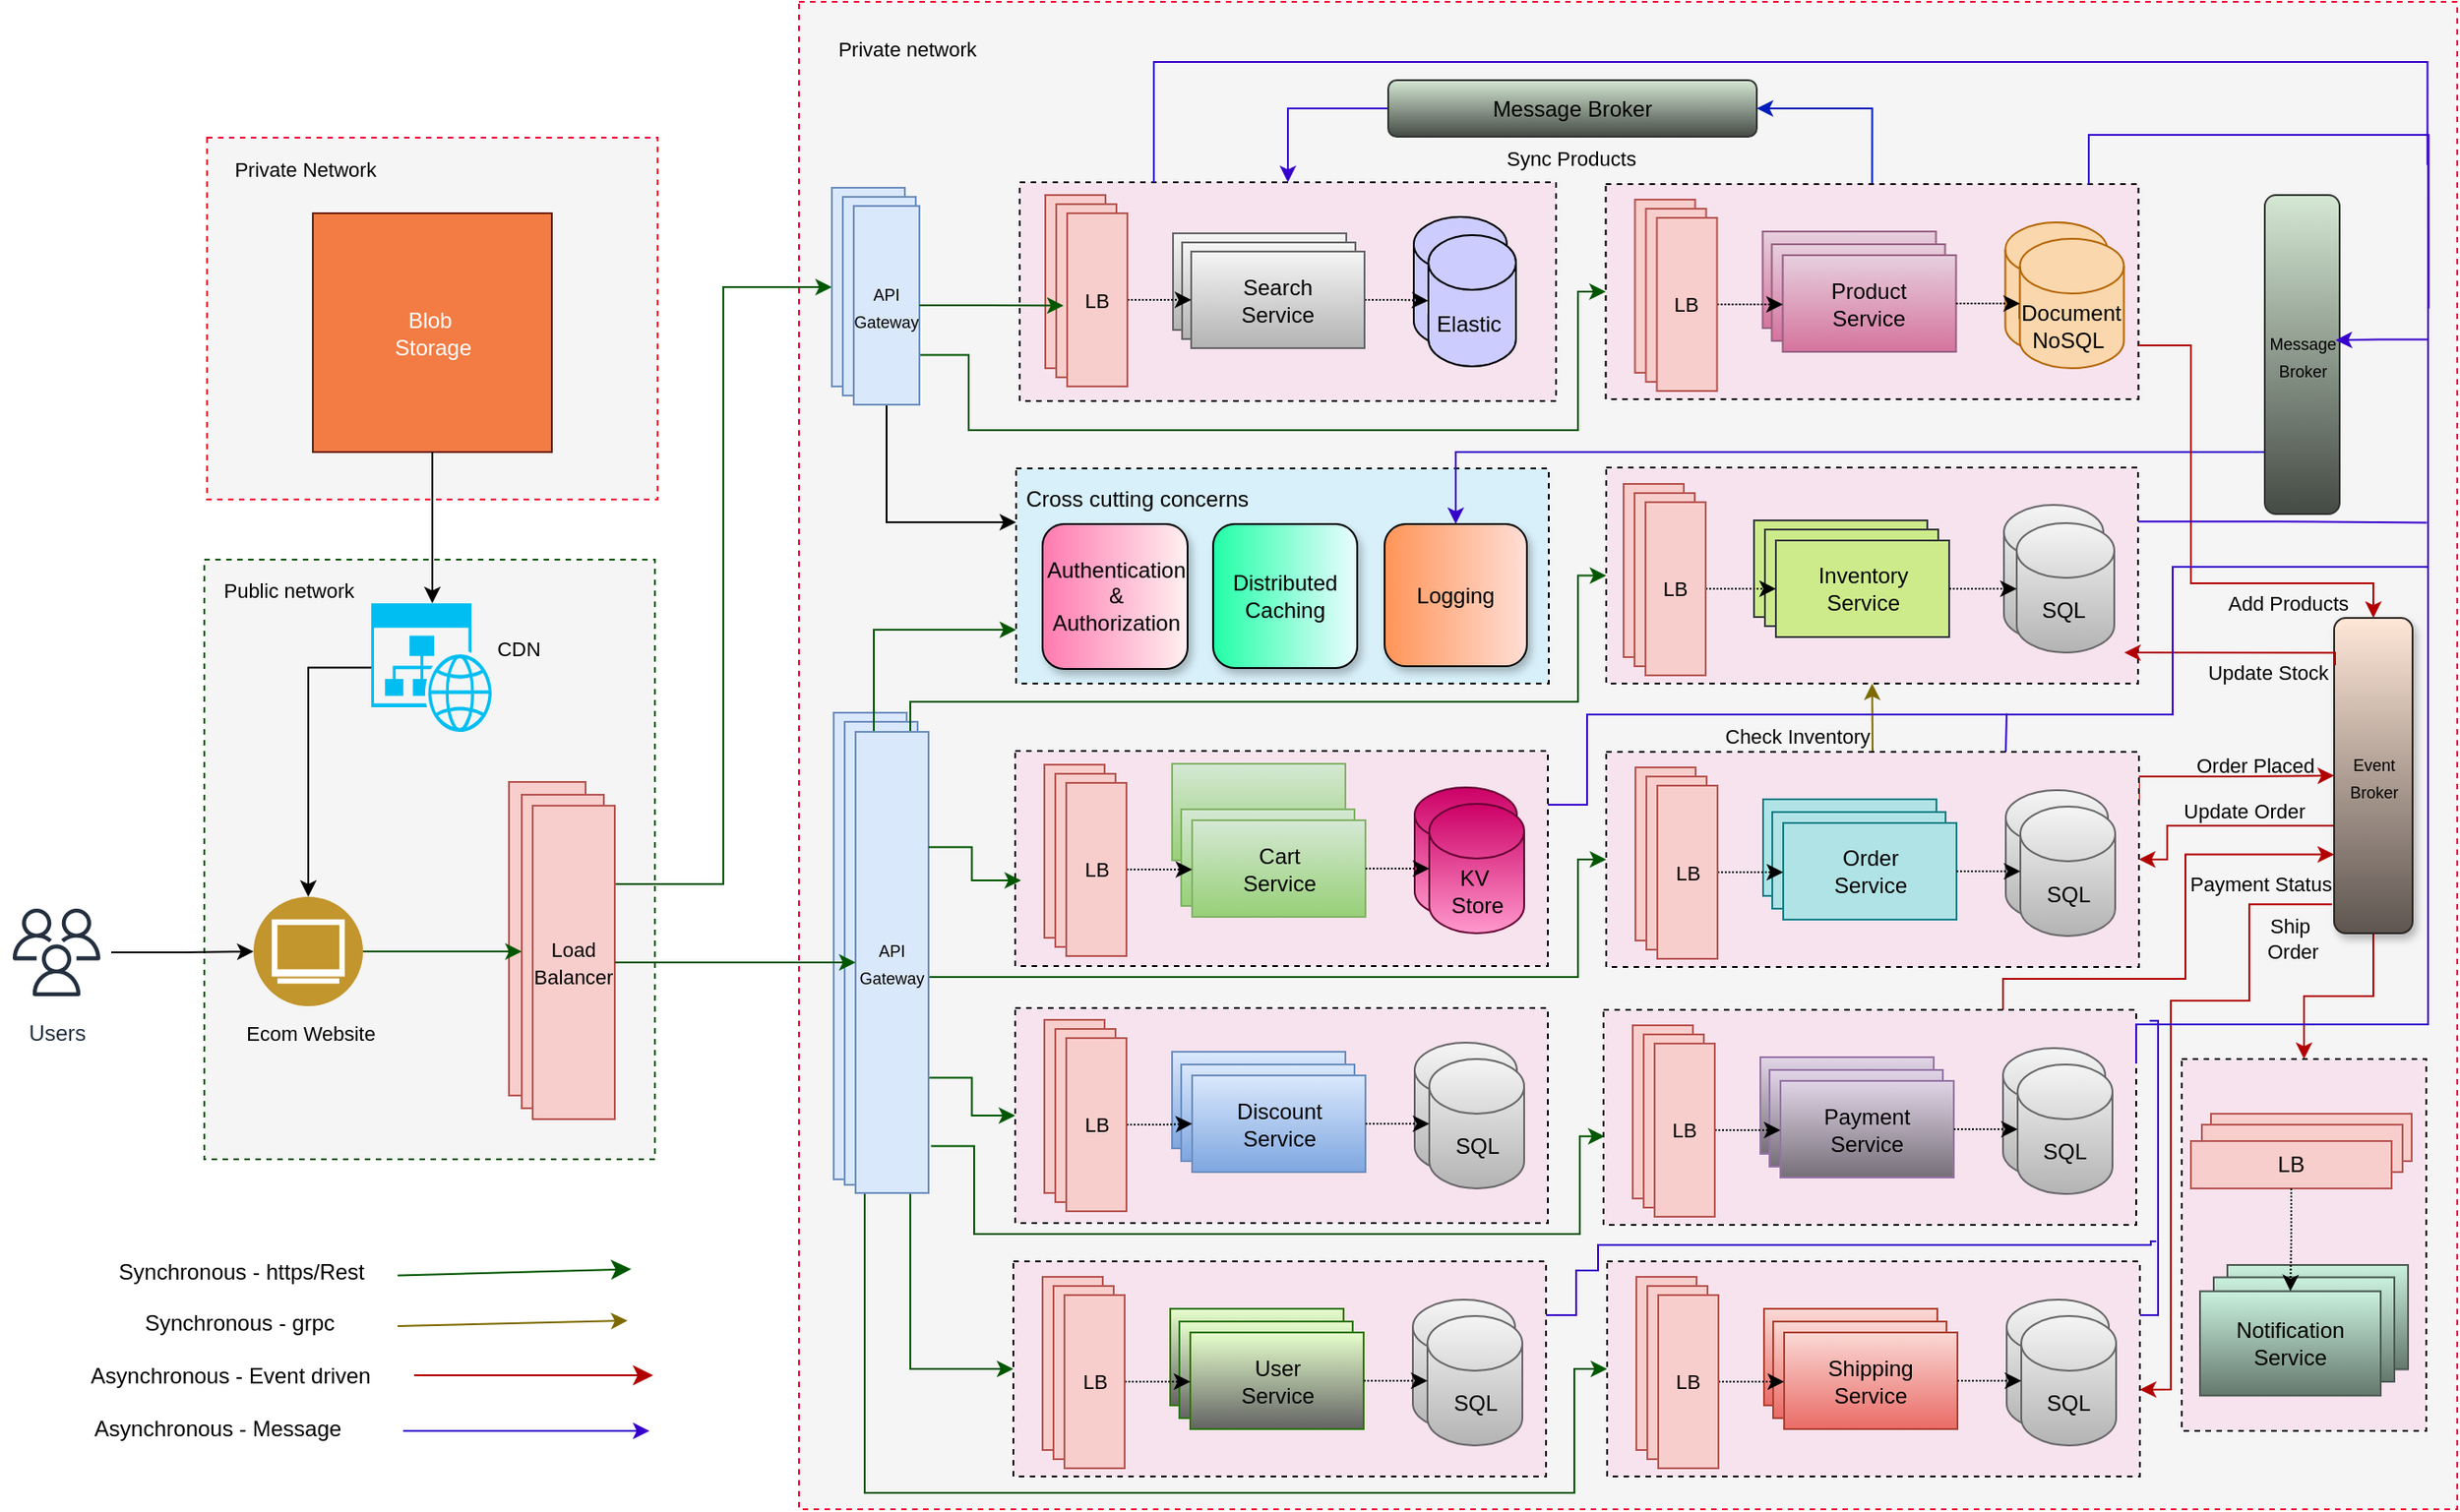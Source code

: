 <mxfile version="24.8.3">
  <diagram name="Page-1" id="FNmSrduUZ5u_OLCGWbWd">
    <mxGraphModel dx="2468" dy="1386" grid="0" gridSize="10" guides="1" tooltips="1" connect="1" arrows="1" fold="1" page="0" pageScale="1" pageWidth="850" pageHeight="1100" math="0" shadow="0">
      <root>
        <mxCell id="0" />
        <mxCell id="1" parent="0" />
        <mxCell id="ILpzqOGEgMHz32oO7xNn-144" value="" style="rounded=0;whiteSpace=wrap;html=1;textShadow=0;strokeColor=#005700;dashed=1;fillColor=#F5F5F5;" parent="1" vertex="1">
          <mxGeometry x="-251" y="230" width="247" height="329" as="geometry" />
        </mxCell>
        <mxCell id="ILpzqOGEgMHz32oO7xNn-142" value="" style="rounded=0;whiteSpace=wrap;html=1;textShadow=0;strokeColor=#F20037;dashed=1;fillColor=#F5F5F5;fontColor=#ffffff;" parent="1" vertex="1">
          <mxGeometry x="75" y="-76" width="909" height="827" as="geometry" />
        </mxCell>
        <mxCell id="ILpzqOGEgMHz32oO7xNn-136" value="" style="rounded=0;whiteSpace=wrap;html=1;textShadow=0;strokeColor=default;dashed=1;fillColor=#F7E3EE;" parent="1" vertex="1">
          <mxGeometry x="517.5" y="179.5" width="291.5" height="118.5" as="geometry" />
        </mxCell>
        <mxCell id="ILpzqOGEgMHz32oO7xNn-135" value="" style="rounded=0;whiteSpace=wrap;html=1;textShadow=0;strokeColor=default;dashed=1;fillColor=#D8F0FA;" parent="1" vertex="1">
          <mxGeometry x="194" y="180" width="292" height="118" as="geometry" />
        </mxCell>
        <mxCell id="ILpzqOGEgMHz32oO7xNn-134" value="" style="rounded=0;whiteSpace=wrap;html=1;textShadow=0;dashed=1;fillColor=#f7e3ee;" parent="1" vertex="1">
          <mxGeometry x="196" y="23" width="294" height="120" as="geometry" />
        </mxCell>
        <mxCell id="hqVNRMzppCiJ99_KFiAW-224" style="edgeStyle=orthogonalEdgeStyle;rounded=0;orthogonalLoop=1;jettySize=auto;html=1;entryX=0;entryY=0.5;entryDx=0;entryDy=0;" edge="1" parent="1" source="ILpzqOGEgMHz32oO7xNn-1" target="hqVNRMzppCiJ99_KFiAW-222">
          <mxGeometry relative="1" as="geometry" />
        </mxCell>
        <mxCell id="ILpzqOGEgMHz32oO7xNn-1" value="Users" style="outlineConnect=0;fontColor=#232F3E;gradientColor=none;strokeColor=#232F3E;fillColor=#ffffff;dashed=0;verticalLabelPosition=bottom;verticalAlign=top;align=center;html=1;fontSize=12;fontStyle=0;aspect=fixed;shape=mxgraph.aws4.resourceIcon;resIcon=mxgraph.aws4.users;rounded=0;" parent="1" vertex="1">
          <mxGeometry x="-362" y="415.5" width="60" height="60" as="geometry" />
        </mxCell>
        <mxCell id="hqVNRMzppCiJ99_KFiAW-228" style="edgeStyle=orthogonalEdgeStyle;rounded=0;orthogonalLoop=1;jettySize=auto;html=1;entryX=0.5;entryY=0;entryDx=0;entryDy=0;" edge="1" parent="1" source="ILpzqOGEgMHz32oO7xNn-2" target="hqVNRMzppCiJ99_KFiAW-222">
          <mxGeometry relative="1" as="geometry" />
        </mxCell>
        <mxCell id="ILpzqOGEgMHz32oO7xNn-2" value="" style="verticalLabelPosition=bottom;html=1;verticalAlign=top;align=center;strokeColor=none;fillColor=#00BEF2;shape=mxgraph.azure.website_generic;pointerEvents=1;rounded=0;" parent="1" vertex="1">
          <mxGeometry x="-159.5" y="254" width="67" height="70.5" as="geometry" />
        </mxCell>
        <mxCell id="ILpzqOGEgMHz32oO7xNn-6" value="" style="rounded=0;whiteSpace=wrap;html=1;direction=west;fillColor=#f8cecc;strokeColor=#b85450;" parent="1" vertex="1">
          <mxGeometry x="-84" y="352" width="42" height="172" as="geometry" />
        </mxCell>
        <mxCell id="ILpzqOGEgMHz32oO7xNn-7" value="" style="rounded=0;whiteSpace=wrap;html=1;direction=west;fillColor=#f8cecc;strokeColor=#b85450;" parent="1" vertex="1">
          <mxGeometry x="-77" y="359" width="45" height="172" as="geometry" />
        </mxCell>
        <mxCell id="hqVNRMzppCiJ99_KFiAW-213" style="edgeStyle=orthogonalEdgeStyle;rounded=0;orthogonalLoop=1;jettySize=auto;html=1;exitX=0;exitY=0.75;exitDx=0;exitDy=0;entryX=0;entryY=0.5;entryDx=0;entryDy=0;strokeColor=#005700;" edge="1" parent="1" source="ILpzqOGEgMHz32oO7xNn-8" target="ILpzqOGEgMHz32oO7xNn-12">
          <mxGeometry relative="1" as="geometry" />
        </mxCell>
        <mxCell id="ILpzqOGEgMHz32oO7xNn-8" value="&lt;font style=&quot;font-size: 11px;&quot;&gt;Load Balancer&lt;/font&gt;" style="rounded=0;whiteSpace=wrap;html=1;direction=west;fillColor=#f8cecc;strokeColor=#b85450;" parent="1" vertex="1">
          <mxGeometry x="-71" y="365" width="45" height="172" as="geometry" />
        </mxCell>
        <mxCell id="ILpzqOGEgMHz32oO7xNn-11" value="&lt;font style=&quot;font-size: 11px;&quot;&gt;CDN&lt;/font&gt;" style="text;html=1;align=center;verticalAlign=middle;resizable=0;points=[];autosize=1;strokeColor=none;fillColor=none;fontSize=16;rounded=0;" parent="1" vertex="1">
          <mxGeometry x="-100" y="261.5" width="42" height="31" as="geometry" />
        </mxCell>
        <mxCell id="ILpzqOGEgMHz32oO7xNn-12" value="" style="rounded=0;whiteSpace=wrap;html=1;fillColor=#dae8fc;strokeColor=#6c8ebf;" parent="1" vertex="1">
          <mxGeometry x="93" y="26" width="40" height="109" as="geometry" />
        </mxCell>
        <mxCell id="ILpzqOGEgMHz32oO7xNn-13" value="" style="rounded=0;whiteSpace=wrap;html=1;fillColor=#dae8fc;strokeColor=#6c8ebf;" parent="1" vertex="1">
          <mxGeometry x="99" y="31" width="40" height="109" as="geometry" />
        </mxCell>
        <mxCell id="hqVNRMzppCiJ99_KFiAW-133" style="edgeStyle=orthogonalEdgeStyle;rounded=0;orthogonalLoop=1;jettySize=auto;html=1;exitX=1;exitY=0.75;exitDx=0;exitDy=0;entryX=0;entryY=0.5;entryDx=0;entryDy=0;fillColor=#008a00;strokeColor=#005700;" edge="1" parent="1" source="ILpzqOGEgMHz32oO7xNn-14" target="hqVNRMzppCiJ99_KFiAW-97">
          <mxGeometry relative="1" as="geometry">
            <Array as="points">
              <mxPoint x="168" y="118" />
              <mxPoint x="168" y="159" />
              <mxPoint x="502" y="159" />
              <mxPoint x="502" y="83" />
            </Array>
          </mxGeometry>
        </mxCell>
        <mxCell id="hqVNRMzppCiJ99_KFiAW-136" style="edgeStyle=orthogonalEdgeStyle;rounded=0;orthogonalLoop=1;jettySize=auto;html=1;exitX=0.5;exitY=1;exitDx=0;exitDy=0;entryX=0;entryY=0.25;entryDx=0;entryDy=0;" edge="1" parent="1" source="ILpzqOGEgMHz32oO7xNn-14" target="ILpzqOGEgMHz32oO7xNn-135">
          <mxGeometry relative="1" as="geometry" />
        </mxCell>
        <mxCell id="ILpzqOGEgMHz32oO7xNn-14" value="&lt;font style=&quot;font-size: 9px;&quot;&gt;API Gateway&lt;/font&gt;" style="rounded=0;whiteSpace=wrap;html=1;fillColor=#dae8fc;strokeColor=#6c8ebf;" parent="1" vertex="1">
          <mxGeometry x="105" y="36" width="36" height="109" as="geometry" />
        </mxCell>
        <mxCell id="ILpzqOGEgMHz32oO7xNn-22" value="" style="rounded=0;whiteSpace=wrap;html=1;fillColor=#dae8fc;strokeColor=#6c8ebf;" parent="1" vertex="1">
          <mxGeometry x="94" y="314" width="40" height="256" as="geometry" />
        </mxCell>
        <mxCell id="ILpzqOGEgMHz32oO7xNn-23" value="" style="rounded=0;whiteSpace=wrap;html=1;fillColor=#dae8fc;strokeColor=#6c8ebf;" parent="1" vertex="1">
          <mxGeometry x="100" y="319" width="40" height="254" as="geometry" />
        </mxCell>
        <mxCell id="hqVNRMzppCiJ99_KFiAW-137" style="edgeStyle=orthogonalEdgeStyle;rounded=0;orthogonalLoop=1;jettySize=auto;html=1;exitX=0.25;exitY=0;exitDx=0;exitDy=0;entryX=0;entryY=0.75;entryDx=0;entryDy=0;fillColor=#008a00;strokeColor=#005700;" edge="1" parent="1" source="ILpzqOGEgMHz32oO7xNn-24" target="ILpzqOGEgMHz32oO7xNn-135">
          <mxGeometry relative="1" as="geometry" />
        </mxCell>
        <mxCell id="hqVNRMzppCiJ99_KFiAW-139" style="edgeStyle=orthogonalEdgeStyle;rounded=0;orthogonalLoop=1;jettySize=auto;html=1;exitX=0.75;exitY=0;exitDx=0;exitDy=0;entryX=0;entryY=0.5;entryDx=0;entryDy=0;fillColor=#008a00;strokeColor=#005700;" edge="1" parent="1" source="ILpzqOGEgMHz32oO7xNn-24" target="ILpzqOGEgMHz32oO7xNn-136">
          <mxGeometry relative="1" as="geometry">
            <Array as="points">
              <mxPoint x="136" y="308" />
              <mxPoint x="502" y="308" />
              <mxPoint x="502" y="239" />
            </Array>
          </mxGeometry>
        </mxCell>
        <mxCell id="hqVNRMzppCiJ99_KFiAW-140" style="edgeStyle=orthogonalEdgeStyle;rounded=0;orthogonalLoop=1;jettySize=auto;html=1;exitX=1;exitY=0.75;exitDx=0;exitDy=0;entryX=0;entryY=0.5;entryDx=0;entryDy=0;fillColor=#008a00;strokeColor=#005700;" edge="1" parent="1" source="ILpzqOGEgMHz32oO7xNn-24" target="hqVNRMzppCiJ99_KFiAW-50">
          <mxGeometry relative="1" as="geometry" />
        </mxCell>
        <mxCell id="hqVNRMzppCiJ99_KFiAW-141" style="edgeStyle=orthogonalEdgeStyle;rounded=0;orthogonalLoop=1;jettySize=auto;html=1;exitX=1;exitY=0.5;exitDx=0;exitDy=0;entryX=0;entryY=0.5;entryDx=0;entryDy=0;fillColor=#008a00;strokeColor=#005700;" edge="1" parent="1" source="ILpzqOGEgMHz32oO7xNn-24" target="hqVNRMzppCiJ99_KFiAW-30">
          <mxGeometry relative="1" as="geometry">
            <Array as="points">
              <mxPoint x="146" y="459" />
              <mxPoint x="502" y="459" />
              <mxPoint x="502" y="395" />
            </Array>
          </mxGeometry>
        </mxCell>
        <mxCell id="hqVNRMzppCiJ99_KFiAW-142" style="edgeStyle=orthogonalEdgeStyle;rounded=0;orthogonalLoop=1;jettySize=auto;html=1;exitX=0.25;exitY=1;exitDx=0;exitDy=0;entryX=0;entryY=0.5;entryDx=0;entryDy=0;fillColor=#008a00;strokeColor=#005700;" edge="1" parent="1" source="ILpzqOGEgMHz32oO7xNn-24" target="hqVNRMzppCiJ99_KFiAW-83">
          <mxGeometry relative="1" as="geometry">
            <Array as="points">
              <mxPoint x="111" y="578" />
              <mxPoint x="111" y="742" />
              <mxPoint x="500" y="742" />
              <mxPoint x="500" y="674" />
            </Array>
          </mxGeometry>
        </mxCell>
        <mxCell id="hqVNRMzppCiJ99_KFiAW-144" style="edgeStyle=orthogonalEdgeStyle;rounded=0;orthogonalLoop=1;jettySize=auto;html=1;exitX=0.75;exitY=1;exitDx=0;exitDy=0;entryX=0;entryY=0.5;entryDx=0;entryDy=0;fillColor=#008a00;strokeColor=#005700;" edge="1" parent="1" source="ILpzqOGEgMHz32oO7xNn-24" target="hqVNRMzppCiJ99_KFiAW-74">
          <mxGeometry relative="1" as="geometry" />
        </mxCell>
        <mxCell id="ILpzqOGEgMHz32oO7xNn-24" value="&lt;font style=&quot;font-size: 9px;&quot;&gt;API Gateway&lt;/font&gt;" style="rounded=0;whiteSpace=wrap;html=1;fillColor=#dae8fc;strokeColor=#6c8ebf;" parent="1" vertex="1">
          <mxGeometry x="106" y="324.5" width="40" height="253" as="geometry" />
        </mxCell>
        <mxCell id="ILpzqOGEgMHz32oO7xNn-27" value="" style="rounded=0;whiteSpace=wrap;html=1;fillColor=#f5f5f5;gradientColor=#b3b3b3;strokeColor=#666666;" parent="1" vertex="1">
          <mxGeometry x="280" y="51" width="95" height="53" as="geometry" />
        </mxCell>
        <mxCell id="ILpzqOGEgMHz32oO7xNn-28" value="Elastic&amp;nbsp;" style="shape=cylinder3;whiteSpace=wrap;html=1;boundedLbl=1;backgroundOutline=1;size=15;rounded=0;fillColor=#CCCCFF;fontColor=#ffffff;strokeColor=#000000;" parent="1" vertex="1">
          <mxGeometry x="412" y="42" width="51" height="72" as="geometry" />
        </mxCell>
        <mxCell id="hqVNRMzppCiJ99_KFiAW-108" style="edgeStyle=orthogonalEdgeStyle;rounded=0;orthogonalLoop=1;jettySize=auto;html=1;exitX=1;exitY=0.5;exitDx=0;exitDy=0;entryX=0.5;entryY=0;entryDx=0;entryDy=0;fillColor=#6a00ff;strokeColor=#3700CC;" edge="1" parent="1" source="ILpzqOGEgMHz32oO7xNn-42" target="ILpzqOGEgMHz32oO7xNn-134">
          <mxGeometry relative="1" as="geometry" />
        </mxCell>
        <mxCell id="ILpzqOGEgMHz32oO7xNn-42" value="Message&amp;nbsp;&lt;span style=&quot;background-color: initial;&quot;&gt;Broker&lt;/span&gt;" style="rounded=1;whiteSpace=wrap;html=1;direction=west;fillColor=#D5E8D4;fontColor=#000000;strokeColor=#2F332F;gradientColor=#444A44;gradientDirection=north;" parent="1" vertex="1">
          <mxGeometry x="398" y="-33" width="202" height="31" as="geometry" />
        </mxCell>
        <mxCell id="ILpzqOGEgMHz32oO7xNn-49" value="" style="rounded=0;whiteSpace=wrap;html=1;fillColor=#cdeb8b;strokeColor=#36393d;" parent="1" vertex="1">
          <mxGeometry x="598.5" y="208.5" width="95" height="53" as="geometry" />
        </mxCell>
        <mxCell id="ILpzqOGEgMHz32oO7xNn-50" value="" style="rounded=0;whiteSpace=wrap;html=1;fillColor=#f5f5f5;gradientColor=#b3b3b3;strokeColor=#666666;" parent="1" vertex="1">
          <mxGeometry x="285" y="56" width="95" height="53" as="geometry" />
        </mxCell>
        <mxCell id="O0o4bAYuVbN3omt0_8oD-17" value="" style="edgeStyle=orthogonalEdgeStyle;rounded=0;orthogonalLoop=1;jettySize=auto;html=1;dashed=1;dashPattern=1 1;" parent="1" source="ILpzqOGEgMHz32oO7xNn-51" target="ILpzqOGEgMHz32oO7xNn-123" edge="1">
          <mxGeometry relative="1" as="geometry" />
        </mxCell>
        <mxCell id="ILpzqOGEgMHz32oO7xNn-51" value="Search&lt;div&gt;Service&lt;/div&gt;" style="rounded=0;whiteSpace=wrap;html=1;fillColor=#f5f5f5;strokeColor=#666666;gradientColor=#b3b3b3;" parent="1" vertex="1">
          <mxGeometry x="290" y="61" width="95" height="53" as="geometry" />
        </mxCell>
        <mxCell id="ILpzqOGEgMHz32oO7xNn-55" value="" style="rounded=0;whiteSpace=wrap;html=1;fillColor=#cdeb8b;strokeColor=#36393d;" parent="1" vertex="1">
          <mxGeometry x="604.5" y="213.5" width="95" height="53" as="geometry" />
        </mxCell>
        <mxCell id="ILpzqOGEgMHz32oO7xNn-56" value="Inventory&lt;div&gt;Service&lt;/div&gt;" style="rounded=0;whiteSpace=wrap;html=1;fillColor=#cdeb8b;strokeColor=#36393d;gradientColor=none;" parent="1" vertex="1">
          <mxGeometry x="610.5" y="219.5" width="95" height="53" as="geometry" />
        </mxCell>
        <mxCell id="ILpzqOGEgMHz32oO7xNn-57" value="SQL&amp;nbsp;" style="shape=cylinder3;whiteSpace=wrap;html=1;boundedLbl=1;backgroundOutline=1;size=15;rounded=0;fillColor=#f5f5f5;strokeColor=#666666;gradientColor=#b3b3b3;" parent="1" vertex="1">
          <mxGeometry x="735.5" y="200" width="54.5" height="75" as="geometry" />
        </mxCell>
        <mxCell id="hqVNRMzppCiJ99_KFiAW-161" style="edgeStyle=orthogonalEdgeStyle;rounded=0;orthogonalLoop=1;jettySize=auto;html=1;exitX=0.75;exitY=1;exitDx=0;exitDy=0;entryX=1;entryY=0.5;entryDx=0;entryDy=0;fillColor=#e51400;strokeColor=#B20000;" edge="1" parent="1" source="ILpzqOGEgMHz32oO7xNn-94" target="hqVNRMzppCiJ99_KFiAW-30">
          <mxGeometry relative="1" as="geometry">
            <Array as="points">
              <mxPoint x="917" y="376" />
              <mxPoint x="825" y="376" />
              <mxPoint x="825" y="395" />
            </Array>
          </mxGeometry>
        </mxCell>
        <mxCell id="hqVNRMzppCiJ99_KFiAW-168" style="edgeStyle=orthogonalEdgeStyle;rounded=0;orthogonalLoop=1;jettySize=auto;html=1;exitX=1;exitY=0.5;exitDx=0;exitDy=0;entryX=0.5;entryY=0;entryDx=0;entryDy=0;fillColor=#e51400;strokeColor=#B20000;" edge="1" parent="1" source="ILpzqOGEgMHz32oO7xNn-94" target="ILpzqOGEgMHz32oO7xNn-209">
          <mxGeometry relative="1" as="geometry" />
        </mxCell>
        <mxCell id="ILpzqOGEgMHz32oO7xNn-94" value="&lt;font style=&quot;font-size: 9px;&quot;&gt;Event Broker&lt;/font&gt;" style="rounded=1;whiteSpace=wrap;html=1;direction=south;fillColor=#FFE7D7;fontColor=#000000;strokeColor=#2B2725;shadow=1;gradientColor=#5E5550;gradientDirection=east;" parent="1" vertex="1">
          <mxGeometry x="916.5" y="262" width="43" height="173" as="geometry" />
        </mxCell>
        <mxCell id="ILpzqOGEgMHz32oO7xNn-121" value="SQL&amp;nbsp;" style="shape=cylinder3;whiteSpace=wrap;html=1;boundedLbl=1;backgroundOutline=1;size=15;rounded=0;fillColor=#f5f5f5;strokeColor=#666666;gradientColor=#b3b3b3;" parent="1" vertex="1">
          <mxGeometry x="742.5" y="210" width="53.5" height="71" as="geometry" />
        </mxCell>
        <mxCell id="ILpzqOGEgMHz32oO7xNn-123" value="&lt;font color=&quot;#000000&quot;&gt;Elastic&amp;nbsp;&lt;/font&gt;" style="shape=cylinder3;whiteSpace=wrap;html=1;boundedLbl=1;backgroundOutline=1;size=15;rounded=0;fillColor=#CCCCFF;fontColor=#ffffff;strokeColor=#000000;" parent="1" vertex="1">
          <mxGeometry x="420" y="52" width="48" height="72" as="geometry" />
        </mxCell>
        <mxCell id="ILpzqOGEgMHz32oO7xNn-143" value="Private network" style="text;html=1;align=center;verticalAlign=middle;resizable=0;points=[];autosize=1;strokeColor=none;fillColor=none;fontSize=11;rounded=0;" parent="1" vertex="1">
          <mxGeometry x="87" y="-63" width="94" height="25" as="geometry" />
        </mxCell>
        <mxCell id="ILpzqOGEgMHz32oO7xNn-145" value="&lt;font style=&quot;font-size: 11px;&quot;&gt;Public network&lt;/font&gt;" style="text;html=1;align=center;verticalAlign=middle;resizable=0;points=[];autosize=1;strokeColor=none;fillColor=none;fontSize=16;rounded=0;" parent="1" vertex="1">
          <mxGeometry x="-250" y="229" width="90" height="31" as="geometry" />
        </mxCell>
        <mxCell id="ILpzqOGEgMHz32oO7xNn-146" style="edgeStyle=none;curved=0;rounded=0;orthogonalLoop=1;jettySize=auto;html=1;exitX=0;exitY=0.5;exitDx=0;exitDy=0;entryX=0;entryY=0.5;entryDx=0;entryDy=0;fontSize=12;startSize=8;endSize=8;fillColor=#008a00;strokeColor=#005700;" parent="1" edge="1">
          <mxGeometry relative="1" as="geometry">
            <mxPoint x="-145" y="622.75" as="sourcePoint" />
            <mxPoint x="-17" y="619.25" as="targetPoint" />
            <Array as="points" />
          </mxGeometry>
        </mxCell>
        <mxCell id="ILpzqOGEgMHz32oO7xNn-147" value="Synchronous - https/Rest" style="text;html=1;align=center;verticalAlign=middle;resizable=0;points=[];autosize=1;" parent="1" vertex="1">
          <mxGeometry x="-308" y="608" width="153" height="26" as="geometry" />
        </mxCell>
        <mxCell id="ILpzqOGEgMHz32oO7xNn-150" style="edgeStyle=none;curved=0;rounded=0;orthogonalLoop=1;jettySize=auto;html=1;entryX=1.006;entryY=0.378;entryDx=0;entryDy=0;entryPerimeter=0;fontSize=12;startSize=8;endSize=8;fillColor=#e51400;strokeColor=#B20000;" parent="1" edge="1">
          <mxGeometry relative="1" as="geometry">
            <mxPoint x="-136" y="677.5" as="sourcePoint" />
            <mxPoint x="-5" y="677.5" as="targetPoint" />
            <Array as="points" />
          </mxGeometry>
        </mxCell>
        <mxCell id="ILpzqOGEgMHz32oO7xNn-151" value="Asynchronous - Event driven" style="text;html=1;align=center;verticalAlign=middle;resizable=0;points=[];autosize=1;strokeColor=none;fillColor=none;" parent="1" vertex="1">
          <mxGeometry x="-323" y="665" width="171" height="26" as="geometry" />
        </mxCell>
        <mxCell id="ILpzqOGEgMHz32oO7xNn-157" value="" style="endArrow=classic;html=1;rounded=0;fillColor=#e3c800;strokeColor=#7D6A00;" parent="1" edge="1">
          <mxGeometry width="50" height="50" relative="1" as="geometry">
            <mxPoint x="-145" y="650.5" as="sourcePoint" />
            <mxPoint x="-19" y="647.5" as="targetPoint" />
          </mxGeometry>
        </mxCell>
        <mxCell id="ILpzqOGEgMHz32oO7xNn-158" value="Synchronous - grpc" style="text;html=1;align=center;verticalAlign=middle;resizable=0;points=[];autosize=1;strokeColor=none;fillColor=none;" parent="1" vertex="1">
          <mxGeometry x="-293" y="636" width="122" height="26" as="geometry" />
        </mxCell>
        <mxCell id="ILpzqOGEgMHz32oO7xNn-209" value="" style="rounded=0;whiteSpace=wrap;html=1;textShadow=0;strokeColor=default;dashed=1;fillColor=#F7E3EE;" parent="1" vertex="1">
          <mxGeometry x="833" y="504" width="134" height="204" as="geometry" />
        </mxCell>
        <mxCell id="hqVNRMzppCiJ99_KFiAW-169" style="edgeStyle=orthogonalEdgeStyle;rounded=0;orthogonalLoop=1;jettySize=auto;html=1;exitX=0.75;exitY=1;exitDx=0;exitDy=0;entryX=0.5;entryY=0;entryDx=0;entryDy=0;fillColor=#6a00ff;strokeColor=#3700CC;" edge="1" parent="1" source="ILpzqOGEgMHz32oO7xNn-214" target="hqVNRMzppCiJ99_KFiAW-115">
          <mxGeometry relative="1" as="geometry">
            <Array as="points">
              <mxPoint x="917" y="171" />
              <mxPoint x="435" y="171" />
            </Array>
          </mxGeometry>
        </mxCell>
        <mxCell id="ILpzqOGEgMHz32oO7xNn-214" value="&lt;font style=&quot;font-size: 9px;&quot;&gt;Message Broker&lt;/font&gt;" style="rounded=1;whiteSpace=wrap;html=1;direction=south;fillColor=#D5E8D4;fontColor=#000000;strokeColor=#2F332F;gradientColor=#444A44;gradientDirection=east;" parent="1" vertex="1">
          <mxGeometry x="878.5" y="30" width="41" height="175" as="geometry" />
        </mxCell>
        <mxCell id="ILpzqOGEgMHz32oO7xNn-230" value="" style="endArrow=classic;html=1;rounded=0;strokeColor=#3700CC;fillColor=#6a00ff;" parent="1" edge="1">
          <mxGeometry width="50" height="50" relative="1" as="geometry">
            <mxPoint x="-142" y="708" as="sourcePoint" />
            <mxPoint x="-7" y="708" as="targetPoint" />
          </mxGeometry>
        </mxCell>
        <mxCell id="ILpzqOGEgMHz32oO7xNn-231" value="Asynchronous - Message" style="text;html=1;align=center;verticalAlign=middle;resizable=0;points=[];autosize=1;strokeColor=none;fillColor=none;" parent="1" vertex="1">
          <mxGeometry x="-321" y="694" width="153" height="26" as="geometry" />
        </mxCell>
        <mxCell id="O0o4bAYuVbN3omt0_8oD-1" value="&lt;font style=&quot;font-size: 11px;&quot;&gt;LB&lt;/font&gt;" style="rounded=0;whiteSpace=wrap;html=1;direction=west;fillColor=#f8cecc;strokeColor=#b85450;" parent="1" vertex="1">
          <mxGeometry x="210" y="30" width="33" height="95" as="geometry" />
        </mxCell>
        <mxCell id="O0o4bAYuVbN3omt0_8oD-7" value="&lt;font style=&quot;font-size: 11px;&quot;&gt;LB&lt;/font&gt;" style="rounded=0;whiteSpace=wrap;html=1;direction=west;fillColor=#f8cecc;strokeColor=#b85450;" parent="1" vertex="1">
          <mxGeometry x="216" y="35" width="33" height="95" as="geometry" />
        </mxCell>
        <mxCell id="hqVNRMzppCiJ99_KFiAW-135" style="edgeStyle=orthogonalEdgeStyle;rounded=0;orthogonalLoop=1;jettySize=auto;html=1;exitX=0;exitY=0.5;exitDx=0;exitDy=0;entryX=0;entryY=0.5;entryDx=0;entryDy=0;dashed=1;dashPattern=1 1;" edge="1" parent="1" source="O0o4bAYuVbN3omt0_8oD-8" target="ILpzqOGEgMHz32oO7xNn-51">
          <mxGeometry relative="1" as="geometry" />
        </mxCell>
        <mxCell id="O0o4bAYuVbN3omt0_8oD-8" value="&lt;font style=&quot;font-size: 11px;&quot;&gt;LB&lt;/font&gt;" style="rounded=0;whiteSpace=wrap;html=1;direction=west;fillColor=#f8cecc;strokeColor=#b85450;" parent="1" vertex="1">
          <mxGeometry x="222" y="40" width="33" height="95" as="geometry" />
        </mxCell>
        <mxCell id="O0o4bAYuVbN3omt0_8oD-12" style="edgeStyle=orthogonalEdgeStyle;rounded=0;orthogonalLoop=1;jettySize=auto;html=1;exitX=1;exitY=0.5;exitDx=0;exitDy=0;entryX=0.879;entryY=0.414;entryDx=0;entryDy=0;entryPerimeter=0;fillColor=#008a00;strokeColor=#005700;" parent="1" source="ILpzqOGEgMHz32oO7xNn-14" target="O0o4bAYuVbN3omt0_8oD-7" edge="1">
          <mxGeometry relative="1" as="geometry" />
        </mxCell>
        <mxCell id="hqVNRMzppCiJ99_KFiAW-5" value="&lt;font style=&quot;font-size: 11px;&quot;&gt;LB&lt;/font&gt;" style="rounded=0;whiteSpace=wrap;html=1;direction=west;fillColor=#f8cecc;strokeColor=#b85450;" vertex="1" parent="1">
          <mxGeometry x="527" y="188.5" width="33" height="95" as="geometry" />
        </mxCell>
        <mxCell id="hqVNRMzppCiJ99_KFiAW-6" value="&lt;font style=&quot;font-size: 11px;&quot;&gt;LB&lt;/font&gt;" style="rounded=0;whiteSpace=wrap;html=1;direction=west;fillColor=#f8cecc;strokeColor=#b85450;" vertex="1" parent="1">
          <mxGeometry x="533" y="193.5" width="33" height="95" as="geometry" />
        </mxCell>
        <mxCell id="hqVNRMzppCiJ99_KFiAW-9" style="edgeStyle=orthogonalEdgeStyle;rounded=0;orthogonalLoop=1;jettySize=auto;html=1;exitX=0;exitY=0.5;exitDx=0;exitDy=0;entryX=0;entryY=0.5;entryDx=0;entryDy=0;dashed=1;dashPattern=1 1;" edge="1" parent="1" source="hqVNRMzppCiJ99_KFiAW-7" target="ILpzqOGEgMHz32oO7xNn-56">
          <mxGeometry relative="1" as="geometry" />
        </mxCell>
        <mxCell id="hqVNRMzppCiJ99_KFiAW-7" value="&lt;font style=&quot;font-size: 11px;&quot;&gt;LB&lt;/font&gt;" style="rounded=0;whiteSpace=wrap;html=1;direction=west;fillColor=#f8cecc;strokeColor=#b85450;" vertex="1" parent="1">
          <mxGeometry x="539" y="198.5" width="33" height="95" as="geometry" />
        </mxCell>
        <mxCell id="hqVNRMzppCiJ99_KFiAW-14" style="edgeStyle=orthogonalEdgeStyle;rounded=0;orthogonalLoop=1;jettySize=auto;html=1;exitX=1;exitY=0.5;exitDx=0;exitDy=0;entryX=0;entryY=0.5;entryDx=0;entryDy=0;entryPerimeter=0;dashed=1;dashPattern=1 1;" edge="1" parent="1" source="ILpzqOGEgMHz32oO7xNn-56" target="ILpzqOGEgMHz32oO7xNn-121">
          <mxGeometry relative="1" as="geometry" />
        </mxCell>
        <mxCell id="hqVNRMzppCiJ99_KFiAW-19" value="" style="rounded=0;whiteSpace=wrap;html=1;textShadow=0;strokeColor=default;dashed=1;fillColor=#F7E3EE;" vertex="1" parent="1">
          <mxGeometry x="193.5" y="335" width="292" height="118" as="geometry" />
        </mxCell>
        <mxCell id="hqVNRMzppCiJ99_KFiAW-20" value="" style="rounded=0;whiteSpace=wrap;html=1;fillColor=#d5e8d4;strokeColor=#82b366;gradientColor=#97d077;" vertex="1" parent="1">
          <mxGeometry x="279.5" y="342" width="95" height="53" as="geometry" />
        </mxCell>
        <mxCell id="hqVNRMzppCiJ99_KFiAW-21" value="NoSQL&amp;nbsp;" style="shape=cylinder3;whiteSpace=wrap;html=1;boundedLbl=1;backgroundOutline=1;size=15;rounded=0;fillColor=#FF99CC;strokeColor=#660033;gradientColor=#CC0066;gradientDirection=north;" vertex="1" parent="1">
          <mxGeometry x="412.5" y="355" width="56" height="72" as="geometry" />
        </mxCell>
        <mxCell id="hqVNRMzppCiJ99_KFiAW-22" value="" style="rounded=0;whiteSpace=wrap;html=1;fillColor=#d5e8d4;strokeColor=#82b366;gradientColor=#97d077;" vertex="1" parent="1">
          <mxGeometry x="284.5" y="367" width="95" height="53" as="geometry" />
        </mxCell>
        <mxCell id="hqVNRMzppCiJ99_KFiAW-23" value="Cart&lt;div&gt;&lt;span style=&quot;background-color: initial;&quot;&gt;Service&lt;/span&gt;&lt;/div&gt;" style="rounded=0;whiteSpace=wrap;html=1;fillColor=#d5e8d4;gradientColor=#97d077;strokeColor=#82b366;" vertex="1" parent="1">
          <mxGeometry x="290.5" y="373" width="95" height="53" as="geometry" />
        </mxCell>
        <mxCell id="hqVNRMzppCiJ99_KFiAW-24" value="&lt;font color=&quot;#000000&quot;&gt;KV&amp;nbsp;&lt;/font&gt;&lt;div&gt;&lt;font color=&quot;#000000&quot;&gt;Store&lt;/font&gt;&lt;/div&gt;" style="shape=cylinder3;whiteSpace=wrap;html=1;boundedLbl=1;backgroundOutline=1;size=15;rounded=0;fillColor=#FF99CC;strokeColor=#660033;fontColor=#000000;gradientDirection=north;gradientColor=#CC0066;" vertex="1" parent="1">
          <mxGeometry x="420.5" y="364" width="52" height="71" as="geometry" />
        </mxCell>
        <mxCell id="hqVNRMzppCiJ99_KFiAW-25" value="&lt;font style=&quot;font-size: 11px;&quot;&gt;LB&lt;/font&gt;" style="rounded=0;whiteSpace=wrap;html=1;direction=west;fillColor=#f8cecc;strokeColor=#b85450;" vertex="1" parent="1">
          <mxGeometry x="209.5" y="342.5" width="33" height="95" as="geometry" />
        </mxCell>
        <mxCell id="hqVNRMzppCiJ99_KFiAW-26" value="&lt;font style=&quot;font-size: 11px;&quot;&gt;LB&lt;/font&gt;" style="rounded=0;whiteSpace=wrap;html=1;direction=west;fillColor=#f8cecc;strokeColor=#b85450;" vertex="1" parent="1">
          <mxGeometry x="215.5" y="347.5" width="33" height="95" as="geometry" />
        </mxCell>
        <mxCell id="hqVNRMzppCiJ99_KFiAW-29" style="edgeStyle=orthogonalEdgeStyle;rounded=0;orthogonalLoop=1;jettySize=auto;html=1;exitX=0;exitY=0.5;exitDx=0;exitDy=0;entryX=0;entryY=0.5;entryDx=0;entryDy=0;dashed=1;dashPattern=1 1;" edge="1" parent="1" source="hqVNRMzppCiJ99_KFiAW-27" target="hqVNRMzppCiJ99_KFiAW-23">
          <mxGeometry relative="1" as="geometry" />
        </mxCell>
        <mxCell id="hqVNRMzppCiJ99_KFiAW-27" value="&lt;font style=&quot;font-size: 11px;&quot;&gt;LB&lt;/font&gt;" style="rounded=0;whiteSpace=wrap;html=1;direction=west;fillColor=#f8cecc;strokeColor=#b85450;" vertex="1" parent="1">
          <mxGeometry x="221.5" y="352.5" width="33" height="95" as="geometry" />
        </mxCell>
        <mxCell id="hqVNRMzppCiJ99_KFiAW-28" style="edgeStyle=orthogonalEdgeStyle;rounded=0;orthogonalLoop=1;jettySize=auto;html=1;exitX=1;exitY=0.5;exitDx=0;exitDy=0;entryX=0;entryY=0.5;entryDx=0;entryDy=0;entryPerimeter=0;dashed=1;dashPattern=1 1;" edge="1" parent="1" source="hqVNRMzppCiJ99_KFiAW-23" target="hqVNRMzppCiJ99_KFiAW-24">
          <mxGeometry relative="1" as="geometry" />
        </mxCell>
        <mxCell id="hqVNRMzppCiJ99_KFiAW-156" style="edgeStyle=orthogonalEdgeStyle;rounded=0;orthogonalLoop=1;jettySize=auto;html=1;exitX=1;exitY=0.25;exitDx=0;exitDy=0;entryX=0.5;entryY=1;entryDx=0;entryDy=0;fillColor=#e51400;strokeColor=#B20000;" edge="1" parent="1" source="hqVNRMzppCiJ99_KFiAW-30" target="ILpzqOGEgMHz32oO7xNn-94">
          <mxGeometry relative="1" as="geometry">
            <Array as="points">
              <mxPoint x="810" y="349" />
              <mxPoint x="863" y="349" />
            </Array>
          </mxGeometry>
        </mxCell>
        <mxCell id="hqVNRMzppCiJ99_KFiAW-208" style="edgeStyle=orthogonalEdgeStyle;rounded=0;orthogonalLoop=1;jettySize=auto;html=1;exitX=0.5;exitY=0;exitDx=0;exitDy=0;entryX=0.5;entryY=1;entryDx=0;entryDy=0;strokeColor=#7D6A00;fillColor=#e3c800;" edge="1" parent="1" source="hqVNRMzppCiJ99_KFiAW-30" target="ILpzqOGEgMHz32oO7xNn-136">
          <mxGeometry relative="1" as="geometry" />
        </mxCell>
        <mxCell id="hqVNRMzppCiJ99_KFiAW-210" style="edgeStyle=orthogonalEdgeStyle;rounded=0;orthogonalLoop=1;jettySize=auto;html=1;exitX=0.75;exitY=0;exitDx=0;exitDy=0;fillColor=#6a00ff;strokeColor=#3700CC;endArrow=none;endFill=0;" edge="1" parent="1" source="hqVNRMzppCiJ99_KFiAW-30">
          <mxGeometry relative="1" as="geometry">
            <mxPoint x="737" y="314.333" as="targetPoint" />
          </mxGeometry>
        </mxCell>
        <mxCell id="hqVNRMzppCiJ99_KFiAW-30" value="" style="rounded=0;whiteSpace=wrap;html=1;textShadow=0;strokeColor=default;dashed=1;fillColor=#F7E3EE;" vertex="1" parent="1">
          <mxGeometry x="517.5" y="335.5" width="292" height="118" as="geometry" />
        </mxCell>
        <mxCell id="hqVNRMzppCiJ99_KFiAW-31" value="" style="rounded=0;whiteSpace=wrap;html=1;fillColor=#b0e3e6;strokeColor=#0e8088;" vertex="1" parent="1">
          <mxGeometry x="603.5" y="361.5" width="95" height="53" as="geometry" />
        </mxCell>
        <mxCell id="hqVNRMzppCiJ99_KFiAW-32" value="NoSQL&amp;nbsp;" style="shape=cylinder3;whiteSpace=wrap;html=1;boundedLbl=1;backgroundOutline=1;size=15;rounded=0;fillColor=#f5f5f5;strokeColor=#666666;gradientColor=#b3b3b3;" vertex="1" parent="1">
          <mxGeometry x="736.5" y="356.5" width="56" height="72" as="geometry" />
        </mxCell>
        <mxCell id="hqVNRMzppCiJ99_KFiAW-33" value="" style="rounded=0;whiteSpace=wrap;html=1;fillColor=#b0e3e6;strokeColor=#0e8088;" vertex="1" parent="1">
          <mxGeometry x="608.5" y="368.5" width="95" height="53" as="geometry" />
        </mxCell>
        <mxCell id="hqVNRMzppCiJ99_KFiAW-34" value="Order&lt;div&gt;&lt;span style=&quot;background-color: initial;&quot;&gt;Service&lt;/span&gt;&lt;/div&gt;" style="rounded=0;whiteSpace=wrap;html=1;fillColor=#b0e3e6;strokeColor=#0e8088;" vertex="1" parent="1">
          <mxGeometry x="614.5" y="374.5" width="95" height="53" as="geometry" />
        </mxCell>
        <mxCell id="hqVNRMzppCiJ99_KFiAW-35" value="SQL" style="shape=cylinder3;whiteSpace=wrap;html=1;boundedLbl=1;backgroundOutline=1;size=15;rounded=0;fillColor=#f5f5f5;strokeColor=#666666;gradientColor=#b3b3b3;" vertex="1" parent="1">
          <mxGeometry x="744.5" y="365.5" width="52" height="71" as="geometry" />
        </mxCell>
        <mxCell id="hqVNRMzppCiJ99_KFiAW-36" value="&lt;font style=&quot;font-size: 11px;&quot;&gt;LB&lt;/font&gt;" style="rounded=0;whiteSpace=wrap;html=1;direction=west;fillColor=#f8cecc;strokeColor=#b85450;" vertex="1" parent="1">
          <mxGeometry x="533.5" y="344" width="33" height="95" as="geometry" />
        </mxCell>
        <mxCell id="hqVNRMzppCiJ99_KFiAW-37" value="&lt;font style=&quot;font-size: 11px;&quot;&gt;LB&lt;/font&gt;" style="rounded=0;whiteSpace=wrap;html=1;direction=west;fillColor=#f8cecc;strokeColor=#b85450;" vertex="1" parent="1">
          <mxGeometry x="539.5" y="349" width="33" height="95" as="geometry" />
        </mxCell>
        <mxCell id="hqVNRMzppCiJ99_KFiAW-39" style="edgeStyle=orthogonalEdgeStyle;rounded=0;orthogonalLoop=1;jettySize=auto;html=1;exitX=0;exitY=0.5;exitDx=0;exitDy=0;entryX=0;entryY=0.5;entryDx=0;entryDy=0;dashed=1;dashPattern=1 1;" edge="1" parent="1" source="hqVNRMzppCiJ99_KFiAW-38" target="hqVNRMzppCiJ99_KFiAW-34">
          <mxGeometry relative="1" as="geometry" />
        </mxCell>
        <mxCell id="hqVNRMzppCiJ99_KFiAW-38" value="&lt;font style=&quot;font-size: 11px;&quot;&gt;LB&lt;/font&gt;" style="rounded=0;whiteSpace=wrap;html=1;direction=west;fillColor=#f8cecc;strokeColor=#b85450;" vertex="1" parent="1">
          <mxGeometry x="545.5" y="354" width="33" height="95" as="geometry" />
        </mxCell>
        <mxCell id="hqVNRMzppCiJ99_KFiAW-40" style="edgeStyle=orthogonalEdgeStyle;rounded=0;orthogonalLoop=1;jettySize=auto;html=1;exitX=1;exitY=0.5;exitDx=0;exitDy=0;entryX=0;entryY=0.5;entryDx=0;entryDy=0;entryPerimeter=0;dashed=1;dashPattern=1 1;" edge="1" parent="1" source="hqVNRMzppCiJ99_KFiAW-34" target="hqVNRMzppCiJ99_KFiAW-35">
          <mxGeometry relative="1" as="geometry" />
        </mxCell>
        <mxCell id="hqVNRMzppCiJ99_KFiAW-50" value="" style="rounded=0;whiteSpace=wrap;html=1;textShadow=0;strokeColor=default;dashed=1;fillColor=#F7E3EE;" vertex="1" parent="1">
          <mxGeometry x="193.5" y="476" width="292" height="118" as="geometry" />
        </mxCell>
        <mxCell id="hqVNRMzppCiJ99_KFiAW-51" value="" style="rounded=0;whiteSpace=wrap;html=1;fillColor=#dae8fc;strokeColor=#6c8ebf;gradientColor=#7ea6e0;" vertex="1" parent="1">
          <mxGeometry x="279.5" y="500" width="95" height="53" as="geometry" />
        </mxCell>
        <mxCell id="hqVNRMzppCiJ99_KFiAW-52" value="NoSQL&amp;nbsp;" style="shape=cylinder3;whiteSpace=wrap;html=1;boundedLbl=1;backgroundOutline=1;size=15;rounded=0;fillColor=#f5f5f5;strokeColor=#666666;gradientColor=#b3b3b3;" vertex="1" parent="1">
          <mxGeometry x="412.5" y="495" width="56" height="72" as="geometry" />
        </mxCell>
        <mxCell id="hqVNRMzppCiJ99_KFiAW-53" value="" style="rounded=0;whiteSpace=wrap;html=1;fillColor=#dae8fc;strokeColor=#6c8ebf;gradientColor=#7ea6e0;" vertex="1" parent="1">
          <mxGeometry x="284.5" y="507" width="95" height="53" as="geometry" />
        </mxCell>
        <mxCell id="hqVNRMzppCiJ99_KFiAW-54" value="Discount&lt;div&gt;&lt;span style=&quot;background-color: initial;&quot;&gt;Service&lt;/span&gt;&lt;/div&gt;" style="rounded=0;whiteSpace=wrap;html=1;fillColor=#dae8fc;gradientColor=#7ea6e0;strokeColor=#6c8ebf;" vertex="1" parent="1">
          <mxGeometry x="290.5" y="513" width="95" height="53" as="geometry" />
        </mxCell>
        <mxCell id="hqVNRMzppCiJ99_KFiAW-55" value="SQL" style="shape=cylinder3;whiteSpace=wrap;html=1;boundedLbl=1;backgroundOutline=1;size=15;rounded=0;fillColor=#f5f5f5;strokeColor=#666666;gradientColor=#b3b3b3;" vertex="1" parent="1">
          <mxGeometry x="420.5" y="504" width="52" height="71" as="geometry" />
        </mxCell>
        <mxCell id="hqVNRMzppCiJ99_KFiAW-56" value="&lt;font style=&quot;font-size: 11px;&quot;&gt;LB&lt;/font&gt;" style="rounded=0;whiteSpace=wrap;html=1;direction=west;fillColor=#f8cecc;strokeColor=#b85450;" vertex="1" parent="1">
          <mxGeometry x="209.5" y="482.5" width="33" height="95" as="geometry" />
        </mxCell>
        <mxCell id="hqVNRMzppCiJ99_KFiAW-57" value="&lt;font style=&quot;font-size: 11px;&quot;&gt;LB&lt;/font&gt;" style="rounded=0;whiteSpace=wrap;html=1;direction=west;fillColor=#f8cecc;strokeColor=#b85450;" vertex="1" parent="1">
          <mxGeometry x="215.5" y="487.5" width="33" height="95" as="geometry" />
        </mxCell>
        <mxCell id="hqVNRMzppCiJ99_KFiAW-69" style="edgeStyle=orthogonalEdgeStyle;rounded=0;orthogonalLoop=1;jettySize=auto;html=1;exitX=0;exitY=0.5;exitDx=0;exitDy=0;dashed=1;dashPattern=1 1;" edge="1" parent="1" source="hqVNRMzppCiJ99_KFiAW-58" target="hqVNRMzppCiJ99_KFiAW-54">
          <mxGeometry relative="1" as="geometry" />
        </mxCell>
        <mxCell id="hqVNRMzppCiJ99_KFiAW-58" value="&lt;font style=&quot;font-size: 11px;&quot;&gt;LB&lt;/font&gt;" style="rounded=0;whiteSpace=wrap;html=1;direction=west;fillColor=#f8cecc;strokeColor=#b85450;" vertex="1" parent="1">
          <mxGeometry x="221.5" y="492.5" width="33" height="95" as="geometry" />
        </mxCell>
        <mxCell id="hqVNRMzppCiJ99_KFiAW-159" style="edgeStyle=orthogonalEdgeStyle;rounded=0;orthogonalLoop=1;jettySize=auto;html=1;exitX=0.75;exitY=0;exitDx=0;exitDy=0;entryX=0.75;entryY=1;entryDx=0;entryDy=0;fillColor=#e51400;strokeColor=#B20000;" edge="1" parent="1" source="hqVNRMzppCiJ99_KFiAW-59" target="ILpzqOGEgMHz32oO7xNn-94">
          <mxGeometry relative="1" as="geometry">
            <Array as="points">
              <mxPoint x="735" y="460" />
              <mxPoint x="835" y="460" />
              <mxPoint x="835" y="392" />
            </Array>
          </mxGeometry>
        </mxCell>
        <mxCell id="hqVNRMzppCiJ99_KFiAW-59" value="" style="rounded=0;whiteSpace=wrap;html=1;textShadow=0;strokeColor=default;dashed=1;fillColor=#F7E3EE;" vertex="1" parent="1">
          <mxGeometry x="516" y="477" width="292" height="118" as="geometry" />
        </mxCell>
        <mxCell id="hqVNRMzppCiJ99_KFiAW-60" value="" style="rounded=0;whiteSpace=wrap;html=1;fillColor=#e1d5e7;strokeColor=#9673a6;gradientColor=#756F78;" vertex="1" parent="1">
          <mxGeometry x="602" y="503" width="95" height="53" as="geometry" />
        </mxCell>
        <mxCell id="hqVNRMzppCiJ99_KFiAW-61" value="NoSQL&amp;nbsp;" style="shape=cylinder3;whiteSpace=wrap;html=1;boundedLbl=1;backgroundOutline=1;size=15;rounded=0;fillColor=#f5f5f5;strokeColor=#666666;gradientColor=#b3b3b3;" vertex="1" parent="1">
          <mxGeometry x="735" y="498" width="56" height="72" as="geometry" />
        </mxCell>
        <mxCell id="hqVNRMzppCiJ99_KFiAW-62" value="" style="rounded=0;whiteSpace=wrap;html=1;fillColor=#e1d5e7;strokeColor=#9673a6;gradientColor=#756F78;" vertex="1" parent="1">
          <mxGeometry x="607" y="510" width="95" height="53" as="geometry" />
        </mxCell>
        <mxCell id="hqVNRMzppCiJ99_KFiAW-63" value="Payment&lt;div&gt;&lt;span style=&quot;background-color: initial;&quot;&gt;Service&lt;/span&gt;&lt;/div&gt;" style="rounded=0;whiteSpace=wrap;html=1;fillColor=#e1d5e7;strokeColor=#9673a6;gradientColor=#756F78;" vertex="1" parent="1">
          <mxGeometry x="613" y="516" width="95" height="53" as="geometry" />
        </mxCell>
        <mxCell id="hqVNRMzppCiJ99_KFiAW-64" value="SQL" style="shape=cylinder3;whiteSpace=wrap;html=1;boundedLbl=1;backgroundOutline=1;size=15;rounded=0;fillColor=#f5f5f5;strokeColor=#666666;gradientColor=#b3b3b3;" vertex="1" parent="1">
          <mxGeometry x="743" y="507" width="52" height="71" as="geometry" />
        </mxCell>
        <mxCell id="hqVNRMzppCiJ99_KFiAW-65" value="&lt;font style=&quot;font-size: 11px;&quot;&gt;LB&lt;/font&gt;" style="rounded=0;whiteSpace=wrap;html=1;direction=west;fillColor=#f8cecc;strokeColor=#b85450;" vertex="1" parent="1">
          <mxGeometry x="532" y="485.5" width="33" height="95" as="geometry" />
        </mxCell>
        <mxCell id="hqVNRMzppCiJ99_KFiAW-66" value="&lt;font style=&quot;font-size: 11px;&quot;&gt;LB&lt;/font&gt;" style="rounded=0;whiteSpace=wrap;html=1;direction=west;fillColor=#f8cecc;strokeColor=#b85450;" vertex="1" parent="1">
          <mxGeometry x="538" y="490.5" width="33" height="95" as="geometry" />
        </mxCell>
        <mxCell id="hqVNRMzppCiJ99_KFiAW-72" style="edgeStyle=orthogonalEdgeStyle;rounded=0;orthogonalLoop=1;jettySize=auto;html=1;exitX=0;exitY=0.5;exitDx=0;exitDy=0;entryX=0;entryY=0.5;entryDx=0;entryDy=0;dashed=1;dashPattern=1 1;" edge="1" parent="1" source="hqVNRMzppCiJ99_KFiAW-67" target="hqVNRMzppCiJ99_KFiAW-63">
          <mxGeometry relative="1" as="geometry" />
        </mxCell>
        <mxCell id="hqVNRMzppCiJ99_KFiAW-67" value="&lt;font style=&quot;font-size: 11px;&quot;&gt;LB&lt;/font&gt;" style="rounded=0;whiteSpace=wrap;html=1;direction=west;fillColor=#f8cecc;strokeColor=#b85450;" vertex="1" parent="1">
          <mxGeometry x="544" y="495.5" width="33" height="95" as="geometry" />
        </mxCell>
        <mxCell id="hqVNRMzppCiJ99_KFiAW-70" style="edgeStyle=orthogonalEdgeStyle;rounded=0;orthogonalLoop=1;jettySize=auto;html=1;exitX=1;exitY=0.5;exitDx=0;exitDy=0;entryX=0;entryY=0.5;entryDx=0;entryDy=0;entryPerimeter=0;dashed=1;dashPattern=1 1;" edge="1" parent="1" source="hqVNRMzppCiJ99_KFiAW-54" target="hqVNRMzppCiJ99_KFiAW-55">
          <mxGeometry relative="1" as="geometry" />
        </mxCell>
        <mxCell id="hqVNRMzppCiJ99_KFiAW-73" style="edgeStyle=orthogonalEdgeStyle;rounded=0;orthogonalLoop=1;jettySize=auto;html=1;exitX=1;exitY=0.5;exitDx=0;exitDy=0;entryX=0;entryY=0.5;entryDx=0;entryDy=0;entryPerimeter=0;dashed=1;dashPattern=1 1;" edge="1" parent="1" source="hqVNRMzppCiJ99_KFiAW-63" target="hqVNRMzppCiJ99_KFiAW-64">
          <mxGeometry relative="1" as="geometry" />
        </mxCell>
        <mxCell id="hqVNRMzppCiJ99_KFiAW-193" style="edgeStyle=orthogonalEdgeStyle;rounded=0;orthogonalLoop=1;jettySize=auto;html=1;exitX=1;exitY=0.25;exitDx=0;exitDy=0;endArrow=none;endFill=0;fillColor=#6a00ff;strokeColor=#3700CC;" edge="1" parent="1" source="hqVNRMzppCiJ99_KFiAW-74">
          <mxGeometry relative="1" as="geometry">
            <mxPoint x="819" y="604" as="targetPoint" />
            <Array as="points">
              <mxPoint x="501" y="645" />
              <mxPoint x="501" y="620" />
              <mxPoint x="513" y="620" />
              <mxPoint x="513" y="606" />
              <mxPoint x="816" y="606" />
              <mxPoint x="816" y="604" />
            </Array>
          </mxGeometry>
        </mxCell>
        <mxCell id="hqVNRMzppCiJ99_KFiAW-74" value="" style="rounded=0;whiteSpace=wrap;html=1;textShadow=0;strokeColor=default;dashed=1;fillColor=#F7E3EE;" vertex="1" parent="1">
          <mxGeometry x="192.5" y="615" width="292" height="118" as="geometry" />
        </mxCell>
        <mxCell id="hqVNRMzppCiJ99_KFiAW-75" value="" style="rounded=0;whiteSpace=wrap;html=1;fillColor=#E6FFCC;strokeColor=#2D7600;gradientColor=#636363;" vertex="1" parent="1">
          <mxGeometry x="278.5" y="641" width="95" height="53" as="geometry" />
        </mxCell>
        <mxCell id="hqVNRMzppCiJ99_KFiAW-76" value="NoSQL&amp;nbsp;" style="shape=cylinder3;whiteSpace=wrap;html=1;boundedLbl=1;backgroundOutline=1;size=15;rounded=0;fillColor=#f5f5f5;strokeColor=#666666;gradientColor=#b3b3b3;" vertex="1" parent="1">
          <mxGeometry x="411.5" y="636" width="56" height="72" as="geometry" />
        </mxCell>
        <mxCell id="hqVNRMzppCiJ99_KFiAW-77" value="" style="rounded=0;whiteSpace=wrap;html=1;fillColor=#E6FFCC;strokeColor=#2D7600;fontColor=#ffffff;gradientColor=#636363;" vertex="1" parent="1">
          <mxGeometry x="283.5" y="648" width="95" height="53" as="geometry" />
        </mxCell>
        <mxCell id="hqVNRMzppCiJ99_KFiAW-78" value="User&lt;div&gt;&lt;span style=&quot;background-color: initial;&quot;&gt;Service&lt;/span&gt;&lt;/div&gt;" style="rounded=0;whiteSpace=wrap;html=1;fillColor=#E6FFCC;strokeColor=#2D7600;fontColor=#000000;gradientColor=#636363;" vertex="1" parent="1">
          <mxGeometry x="289.5" y="654" width="95" height="53" as="geometry" />
        </mxCell>
        <mxCell id="hqVNRMzppCiJ99_KFiAW-79" value="SQL" style="shape=cylinder3;whiteSpace=wrap;html=1;boundedLbl=1;backgroundOutline=1;size=15;rounded=0;fillColor=#f5f5f5;strokeColor=#666666;gradientColor=#b3b3b3;" vertex="1" parent="1">
          <mxGeometry x="419.5" y="645" width="52" height="71" as="geometry" />
        </mxCell>
        <mxCell id="hqVNRMzppCiJ99_KFiAW-80" value="&lt;font style=&quot;font-size: 11px;&quot;&gt;LB&lt;/font&gt;" style="rounded=0;whiteSpace=wrap;html=1;direction=west;fillColor=#f8cecc;strokeColor=#b85450;" vertex="1" parent="1">
          <mxGeometry x="208.5" y="623.5" width="33" height="95" as="geometry" />
        </mxCell>
        <mxCell id="hqVNRMzppCiJ99_KFiAW-81" value="&lt;font style=&quot;font-size: 11px;&quot;&gt;LB&lt;/font&gt;" style="rounded=0;whiteSpace=wrap;html=1;direction=west;fillColor=#f8cecc;strokeColor=#b85450;" vertex="1" parent="1">
          <mxGeometry x="214.5" y="628.5" width="33" height="95" as="geometry" />
        </mxCell>
        <mxCell id="hqVNRMzppCiJ99_KFiAW-96" style="edgeStyle=orthogonalEdgeStyle;rounded=0;orthogonalLoop=1;jettySize=auto;html=1;exitX=0;exitY=0.5;exitDx=0;exitDy=0;entryX=0;entryY=0.5;entryDx=0;entryDy=0;dashed=1;dashPattern=1 1;" edge="1" parent="1" source="hqVNRMzppCiJ99_KFiAW-82" target="hqVNRMzppCiJ99_KFiAW-78">
          <mxGeometry relative="1" as="geometry" />
        </mxCell>
        <mxCell id="hqVNRMzppCiJ99_KFiAW-82" value="&lt;font style=&quot;font-size: 11px;&quot;&gt;LB&lt;/font&gt;" style="rounded=0;whiteSpace=wrap;html=1;direction=west;fillColor=#f8cecc;strokeColor=#b85450;" vertex="1" parent="1">
          <mxGeometry x="220.5" y="633.5" width="33" height="95" as="geometry" />
        </mxCell>
        <mxCell id="hqVNRMzppCiJ99_KFiAW-203" style="edgeStyle=orthogonalEdgeStyle;rounded=0;orthogonalLoop=1;jettySize=auto;html=1;exitX=1;exitY=0.25;exitDx=0;exitDy=0;fillColor=#6a00ff;strokeColor=#3700CC;endArrow=none;endFill=0;" edge="1" parent="1" source="hqVNRMzppCiJ99_KFiAW-83">
          <mxGeometry relative="1" as="geometry">
            <mxPoint x="815.333" y="483" as="targetPoint" />
            <Array as="points">
              <mxPoint x="820" y="645" />
              <mxPoint x="820" y="483" />
            </Array>
          </mxGeometry>
        </mxCell>
        <mxCell id="hqVNRMzppCiJ99_KFiAW-83" value="" style="rounded=0;whiteSpace=wrap;html=1;textShadow=0;strokeColor=default;dashed=1;fillColor=#F7E3EE;" vertex="1" parent="1">
          <mxGeometry x="518" y="615" width="292" height="118" as="geometry" />
        </mxCell>
        <mxCell id="hqVNRMzppCiJ99_KFiAW-84" value="" style="rounded=0;whiteSpace=wrap;html=1;fillColor=#fad9d5;strokeColor=#ae4132;gradientColor=#EA6B66;" vertex="1" parent="1">
          <mxGeometry x="604" y="641" width="95" height="53" as="geometry" />
        </mxCell>
        <mxCell id="hqVNRMzppCiJ99_KFiAW-85" value="NoSQL&amp;nbsp;" style="shape=cylinder3;whiteSpace=wrap;html=1;boundedLbl=1;backgroundOutline=1;size=15;rounded=0;fillColor=#f5f5f5;strokeColor=#666666;gradientColor=#b3b3b3;" vertex="1" parent="1">
          <mxGeometry x="737" y="636" width="56" height="72" as="geometry" />
        </mxCell>
        <mxCell id="hqVNRMzppCiJ99_KFiAW-86" value="" style="rounded=0;whiteSpace=wrap;html=1;fillColor=#fad9d5;strokeColor=#ae4132;gradientColor=#EA6B66;" vertex="1" parent="1">
          <mxGeometry x="609" y="648" width="95" height="53" as="geometry" />
        </mxCell>
        <mxCell id="hqVNRMzppCiJ99_KFiAW-87" value="Shipping&lt;div&gt;&lt;span style=&quot;background-color: initial;&quot;&gt;Service&lt;/span&gt;&lt;/div&gt;" style="rounded=0;whiteSpace=wrap;html=1;fillColor=#fad9d5;strokeColor=#ae4132;gradientColor=#EA6B66;" vertex="1" parent="1">
          <mxGeometry x="615" y="654" width="95" height="53" as="geometry" />
        </mxCell>
        <mxCell id="hqVNRMzppCiJ99_KFiAW-88" value="SQL" style="shape=cylinder3;whiteSpace=wrap;html=1;boundedLbl=1;backgroundOutline=1;size=15;rounded=0;fillColor=#f5f5f5;strokeColor=#666666;gradientColor=#b3b3b3;" vertex="1" parent="1">
          <mxGeometry x="745" y="645" width="52" height="71" as="geometry" />
        </mxCell>
        <mxCell id="hqVNRMzppCiJ99_KFiAW-89" value="&lt;font style=&quot;font-size: 11px;&quot;&gt;LB&lt;/font&gt;" style="rounded=0;whiteSpace=wrap;html=1;direction=west;fillColor=#f8cecc;strokeColor=#b85450;" vertex="1" parent="1">
          <mxGeometry x="534" y="623.5" width="33" height="95" as="geometry" />
        </mxCell>
        <mxCell id="hqVNRMzppCiJ99_KFiAW-90" value="&lt;font style=&quot;font-size: 11px;&quot;&gt;LB&lt;/font&gt;" style="rounded=0;whiteSpace=wrap;html=1;direction=west;fillColor=#f8cecc;strokeColor=#b85450;" vertex="1" parent="1">
          <mxGeometry x="540" y="628.5" width="33" height="95" as="geometry" />
        </mxCell>
        <mxCell id="hqVNRMzppCiJ99_KFiAW-92" style="edgeStyle=orthogonalEdgeStyle;rounded=0;orthogonalLoop=1;jettySize=auto;html=1;exitX=0;exitY=0.5;exitDx=0;exitDy=0;entryX=0;entryY=0.5;entryDx=0;entryDy=0;dashed=1;dashPattern=1 1;" edge="1" parent="1" source="hqVNRMzppCiJ99_KFiAW-91" target="hqVNRMzppCiJ99_KFiAW-87">
          <mxGeometry relative="1" as="geometry" />
        </mxCell>
        <mxCell id="hqVNRMzppCiJ99_KFiAW-91" value="&lt;font style=&quot;font-size: 11px;&quot;&gt;LB&lt;/font&gt;" style="rounded=0;whiteSpace=wrap;html=1;direction=west;fillColor=#f8cecc;strokeColor=#b85450;" vertex="1" parent="1">
          <mxGeometry x="546" y="633.5" width="33" height="95" as="geometry" />
        </mxCell>
        <mxCell id="hqVNRMzppCiJ99_KFiAW-94" style="edgeStyle=orthogonalEdgeStyle;rounded=0;orthogonalLoop=1;jettySize=auto;html=1;exitX=1;exitY=0.5;exitDx=0;exitDy=0;entryX=0;entryY=0.5;entryDx=0;entryDy=0;entryPerimeter=0;dashed=1;dashPattern=1 1;" edge="1" parent="1" source="hqVNRMzppCiJ99_KFiAW-87" target="hqVNRMzppCiJ99_KFiAW-88">
          <mxGeometry relative="1" as="geometry" />
        </mxCell>
        <mxCell id="hqVNRMzppCiJ99_KFiAW-95" style="edgeStyle=orthogonalEdgeStyle;rounded=0;orthogonalLoop=1;jettySize=auto;html=1;exitX=1;exitY=0.5;exitDx=0;exitDy=0;entryX=0;entryY=0.5;entryDx=0;entryDy=0;entryPerimeter=0;dashed=1;dashPattern=1 1;" edge="1" parent="1" source="hqVNRMzppCiJ99_KFiAW-78" target="hqVNRMzppCiJ99_KFiAW-79">
          <mxGeometry relative="1" as="geometry" />
        </mxCell>
        <mxCell id="hqVNRMzppCiJ99_KFiAW-107" style="edgeStyle=orthogonalEdgeStyle;rounded=0;orthogonalLoop=1;jettySize=auto;html=1;exitX=0.5;exitY=0;exitDx=0;exitDy=0;entryX=0;entryY=0.5;entryDx=0;entryDy=0;fillColor=#0050ef;strokeColor=#001DBC;" edge="1" parent="1" source="hqVNRMzppCiJ99_KFiAW-97" target="ILpzqOGEgMHz32oO7xNn-42">
          <mxGeometry relative="1" as="geometry" />
        </mxCell>
        <mxCell id="hqVNRMzppCiJ99_KFiAW-97" value="" style="rounded=0;whiteSpace=wrap;html=1;textShadow=0;strokeColor=default;dashed=1;fillColor=#F7E3EE;" vertex="1" parent="1">
          <mxGeometry x="517.25" y="24" width="292" height="118" as="geometry" />
        </mxCell>
        <mxCell id="hqVNRMzppCiJ99_KFiAW-98" value="" style="rounded=0;whiteSpace=wrap;html=1;fillColor=#e6d0de;gradientColor=#d5739d;strokeColor=#996185;" vertex="1" parent="1">
          <mxGeometry x="603.25" y="50" width="95" height="53" as="geometry" />
        </mxCell>
        <mxCell id="hqVNRMzppCiJ99_KFiAW-99" value="NoSQL&amp;nbsp;" style="shape=cylinder3;whiteSpace=wrap;html=1;boundedLbl=1;backgroundOutline=1;size=15;rounded=0;fillColor=#fad7ac;strokeColor=#b46504;" vertex="1" parent="1">
          <mxGeometry x="736.25" y="45" width="56" height="72" as="geometry" />
        </mxCell>
        <mxCell id="hqVNRMzppCiJ99_KFiAW-100" value="" style="rounded=0;whiteSpace=wrap;html=1;fillColor=#e6d0de;gradientColor=#d5739d;strokeColor=#996185;" vertex="1" parent="1">
          <mxGeometry x="608.25" y="57" width="95" height="53" as="geometry" />
        </mxCell>
        <mxCell id="hqVNRMzppCiJ99_KFiAW-101" value="Product&lt;div&gt;&lt;span style=&quot;background-color: initial;&quot;&gt;Service&lt;/span&gt;&lt;/div&gt;" style="rounded=0;whiteSpace=wrap;html=1;fillColor=#e6d0de;gradientColor=#d5739d;strokeColor=#996185;" vertex="1" parent="1">
          <mxGeometry x="614.25" y="63" width="95" height="53" as="geometry" />
        </mxCell>
        <mxCell id="hqVNRMzppCiJ99_KFiAW-102" value="Document&lt;div&gt;NoSQL&amp;nbsp;&lt;/div&gt;" style="shape=cylinder3;whiteSpace=wrap;html=1;boundedLbl=1;backgroundOutline=1;size=15;rounded=0;fillColor=#fad7ac;strokeColor=#b46504;" vertex="1" parent="1">
          <mxGeometry x="744.25" y="54" width="57" height="71" as="geometry" />
        </mxCell>
        <mxCell id="hqVNRMzppCiJ99_KFiAW-103" value="&lt;font style=&quot;font-size: 11px;&quot;&gt;LB&lt;/font&gt;" style="rounded=0;whiteSpace=wrap;html=1;direction=west;fillColor=#f8cecc;strokeColor=#b85450;" vertex="1" parent="1">
          <mxGeometry x="533.25" y="32.5" width="33" height="95" as="geometry" />
        </mxCell>
        <mxCell id="hqVNRMzppCiJ99_KFiAW-104" value="&lt;font style=&quot;font-size: 11px;&quot;&gt;LB&lt;/font&gt;" style="rounded=0;whiteSpace=wrap;html=1;direction=west;fillColor=#f8cecc;strokeColor=#b85450;" vertex="1" parent="1">
          <mxGeometry x="539.25" y="37.5" width="33" height="95" as="geometry" />
        </mxCell>
        <mxCell id="hqVNRMzppCiJ99_KFiAW-134" style="edgeStyle=orthogonalEdgeStyle;rounded=0;orthogonalLoop=1;jettySize=auto;html=1;exitX=0;exitY=0.5;exitDx=0;exitDy=0;entryX=0;entryY=0.5;entryDx=0;entryDy=0;dashed=1;dashPattern=1 1;" edge="1" parent="1" source="hqVNRMzppCiJ99_KFiAW-105" target="hqVNRMzppCiJ99_KFiAW-101">
          <mxGeometry relative="1" as="geometry" />
        </mxCell>
        <mxCell id="hqVNRMzppCiJ99_KFiAW-105" value="&lt;font style=&quot;font-size: 11px;&quot;&gt;LB&lt;/font&gt;" style="rounded=0;whiteSpace=wrap;html=1;direction=west;fillColor=#f8cecc;strokeColor=#b85450;" vertex="1" parent="1">
          <mxGeometry x="545.25" y="42.5" width="33" height="95" as="geometry" />
        </mxCell>
        <mxCell id="hqVNRMzppCiJ99_KFiAW-106" style="edgeStyle=orthogonalEdgeStyle;rounded=0;orthogonalLoop=1;jettySize=auto;html=1;exitX=1;exitY=0.5;exitDx=0;exitDy=0;entryX=0;entryY=0.5;entryDx=0;entryDy=0;entryPerimeter=0;dashed=1;dashPattern=1 1;" edge="1" parent="1" source="hqVNRMzppCiJ99_KFiAW-101" target="hqVNRMzppCiJ99_KFiAW-102">
          <mxGeometry relative="1" as="geometry" />
        </mxCell>
        <mxCell id="hqVNRMzppCiJ99_KFiAW-109" value="Sync Products" style="text;html=1;align=center;verticalAlign=middle;resizable=0;points=[];autosize=1;strokeColor=none;fillColor=none;fontSize=11;rounded=0;" vertex="1" parent="1">
          <mxGeometry x="453" y="-3" width="89" height="25" as="geometry" />
        </mxCell>
        <mxCell id="hqVNRMzppCiJ99_KFiAW-110" value="Cross cutting concerns" style="text;html=1;align=center;verticalAlign=middle;resizable=0;points=[];autosize=1;strokeColor=none;fillColor=none;fontSize=12;rounded=0;" vertex="1" parent="1">
          <mxGeometry x="189.5" y="183.5" width="140" height="26" as="geometry" />
        </mxCell>
        <mxCell id="hqVNRMzppCiJ99_KFiAW-111" value="Authentication&lt;div&gt;&amp;amp;&lt;/div&gt;&lt;div&gt;Authorization&lt;/div&gt;" style="whiteSpace=wrap;html=1;aspect=fixed;rounded=1;shadow=1;fillColor=#FFF0F1;gradientColor=#FF7AAF;gradientDirection=west;" vertex="1" parent="1">
          <mxGeometry x="208.5" y="210.5" width="79.5" height="79.5" as="geometry" />
        </mxCell>
        <mxCell id="hqVNRMzppCiJ99_KFiAW-114" value="Distributed Caching" style="whiteSpace=wrap;html=1;aspect=fixed;rounded=1;shadow=1;fillColor=#EBFCFF;gradientColor=#21FFA6;gradientDirection=west;" vertex="1" parent="1">
          <mxGeometry x="302" y="210.5" width="79" height="79" as="geometry" />
        </mxCell>
        <mxCell id="hqVNRMzppCiJ99_KFiAW-115" value="Logging" style="whiteSpace=wrap;html=1;aspect=fixed;rounded=1;glass=0;shadow=1;fillColor=#FFDED6;gradientColor=#FF9457;gradientDirection=west;" vertex="1" parent="1">
          <mxGeometry x="396" y="210.5" width="78" height="78" as="geometry" />
        </mxCell>
        <mxCell id="hqVNRMzppCiJ99_KFiAW-123" value="" style="rounded=0;whiteSpace=wrap;html=1;direction=north;fillColor=#f8cecc;strokeColor=#b85450;" vertex="1" parent="1">
          <mxGeometry x="849" y="534" width="110" height="26" as="geometry" />
        </mxCell>
        <mxCell id="hqVNRMzppCiJ99_KFiAW-124" value="" style="rounded=0;whiteSpace=wrap;html=1;fillColor=#CAF1DE;strokeColor=#4B5952;fontColor=#ffffff;gradientColor=#64786E;gradientDirection=south;" vertex="1" parent="1">
          <mxGeometry x="858" y="617" width="99" height="57.25" as="geometry" />
        </mxCell>
        <mxCell id="hqVNRMzppCiJ99_KFiAW-138" style="edgeStyle=orthogonalEdgeStyle;rounded=0;orthogonalLoop=1;jettySize=auto;html=1;exitX=1;exitY=0.25;exitDx=0;exitDy=0;entryX=0.011;entryY=0.602;entryDx=0;entryDy=0;entryPerimeter=0;fillColor=#008a00;strokeColor=#005700;" edge="1" parent="1" source="ILpzqOGEgMHz32oO7xNn-24" target="hqVNRMzppCiJ99_KFiAW-19">
          <mxGeometry relative="1" as="geometry" />
        </mxCell>
        <mxCell id="hqVNRMzppCiJ99_KFiAW-143" style="edgeStyle=orthogonalEdgeStyle;rounded=0;orthogonalLoop=1;jettySize=auto;html=1;exitX=1.033;exitY=0.898;exitDx=0;exitDy=0;entryX=0.002;entryY=0.588;entryDx=0;entryDy=0;entryPerimeter=0;exitPerimeter=0;fillColor=#008a00;strokeColor=#005700;" edge="1" parent="1" source="ILpzqOGEgMHz32oO7xNn-24" target="hqVNRMzppCiJ99_KFiAW-59">
          <mxGeometry relative="1" as="geometry">
            <Array as="points">
              <mxPoint x="171" y="552" />
              <mxPoint x="171" y="600" />
              <mxPoint x="503" y="600" />
              <mxPoint x="503" y="546" />
            </Array>
          </mxGeometry>
        </mxCell>
        <mxCell id="hqVNRMzppCiJ99_KFiAW-145" value="" style="rounded=0;whiteSpace=wrap;html=1;direction=north;fillColor=#f8cecc;strokeColor=#b85450;" vertex="1" parent="1">
          <mxGeometry x="844" y="540" width="110" height="26" as="geometry" />
        </mxCell>
        <mxCell id="hqVNRMzppCiJ99_KFiAW-147" value="LB" style="rounded=0;whiteSpace=wrap;html=1;direction=north;fillColor=#f8cecc;strokeColor=#b85450;" vertex="1" parent="1">
          <mxGeometry x="838" y="549" width="110" height="26" as="geometry" />
        </mxCell>
        <mxCell id="hqVNRMzppCiJ99_KFiAW-148" value="" style="rounded=0;whiteSpace=wrap;html=1;fillColor=#CAF1DE;strokeColor=#4B5952;fontColor=#ffffff;gradientColor=#64786E;gradientDirection=south;" vertex="1" parent="1">
          <mxGeometry x="850.5" y="623.75" width="99" height="57.25" as="geometry" />
        </mxCell>
        <mxCell id="hqVNRMzppCiJ99_KFiAW-149" value="Notification&lt;div&gt;Service&lt;/div&gt;" style="rounded=0;whiteSpace=wrap;html=1;fillColor=#CAF1DE;strokeColor=#4B5952;fontColor=#000000;gradientColor=#64786E;gradientDirection=south;" vertex="1" parent="1">
          <mxGeometry x="843" y="631.38" width="99" height="57.25" as="geometry" />
        </mxCell>
        <mxCell id="hqVNRMzppCiJ99_KFiAW-150" style="edgeStyle=orthogonalEdgeStyle;rounded=0;orthogonalLoop=1;jettySize=auto;html=1;exitX=0;exitY=0.5;exitDx=0;exitDy=0;dashed=1;dashPattern=1 1;" edge="1" parent="1" source="hqVNRMzppCiJ99_KFiAW-147" target="hqVNRMzppCiJ99_KFiAW-149">
          <mxGeometry relative="1" as="geometry" />
        </mxCell>
        <mxCell id="hqVNRMzppCiJ99_KFiAW-151" style="edgeStyle=orthogonalEdgeStyle;rounded=0;orthogonalLoop=1;jettySize=auto;html=1;exitX=1;exitY=0.75;exitDx=0;exitDy=0;entryX=0;entryY=0.5;entryDx=0;entryDy=0;fillColor=#e51400;strokeColor=#B20000;" edge="1" parent="1" source="hqVNRMzppCiJ99_KFiAW-97" target="ILpzqOGEgMHz32oO7xNn-94">
          <mxGeometry relative="1" as="geometry">
            <Array as="points">
              <mxPoint x="838" y="113" />
              <mxPoint x="838" y="243" />
              <mxPoint x="938" y="243" />
            </Array>
          </mxGeometry>
        </mxCell>
        <mxCell id="hqVNRMzppCiJ99_KFiAW-152" value="Add Products" style="text;html=1;align=center;verticalAlign=middle;resizable=0;points=[];autosize=1;strokeColor=none;fillColor=none;fontSize=11;rounded=0;rotation=0;" vertex="1" parent="1">
          <mxGeometry x="849" y="241.5" width="84" height="25" as="geometry" />
        </mxCell>
        <mxCell id="hqVNRMzppCiJ99_KFiAW-154" style="edgeStyle=orthogonalEdgeStyle;rounded=0;orthogonalLoop=1;jettySize=auto;html=1;entryX=0.974;entryY=0.857;entryDx=0;entryDy=0;entryPerimeter=0;fillColor=#e51400;strokeColor=#B20000;" edge="1" parent="1" target="ILpzqOGEgMHz32oO7xNn-136">
          <mxGeometry relative="1" as="geometry">
            <mxPoint x="917" y="288" as="sourcePoint" />
            <Array as="points">
              <mxPoint x="917" y="281" />
            </Array>
          </mxGeometry>
        </mxCell>
        <mxCell id="hqVNRMzppCiJ99_KFiAW-155" value="Update&amp;nbsp;&lt;span style=&quot;background-color: initial;&quot;&gt;Stock&lt;/span&gt;" style="text;html=1;align=center;verticalAlign=middle;resizable=0;points=[];autosize=1;strokeColor=none;fillColor=none;fontSize=11;rounded=0;rotation=0;" vertex="1" parent="1">
          <mxGeometry x="837.5" y="279" width="84" height="25" as="geometry" />
        </mxCell>
        <mxCell id="hqVNRMzppCiJ99_KFiAW-157" value="Order Placed" style="text;html=1;align=center;verticalAlign=middle;resizable=0;points=[];autosize=1;strokeColor=none;fillColor=none;fontSize=11;rounded=0;rotation=0;" vertex="1" parent="1">
          <mxGeometry x="831.5" y="330" width="83" height="25" as="geometry" />
        </mxCell>
        <mxCell id="hqVNRMzppCiJ99_KFiAW-160" value="Payment Status" style="text;html=1;align=center;verticalAlign=middle;resizable=0;points=[];autosize=1;strokeColor=none;fillColor=none;fontSize=11;rounded=0;rotation=0;" vertex="1" parent="1">
          <mxGeometry x="827.5" y="395" width="96" height="25" as="geometry" />
        </mxCell>
        <mxCell id="hqVNRMzppCiJ99_KFiAW-162" value="Update Order" style="text;html=1;align=center;verticalAlign=middle;resizable=0;points=[];autosize=1;strokeColor=none;fillColor=none;fontSize=11;rounded=0;rotation=0;" vertex="1" parent="1">
          <mxGeometry x="824.5" y="355" width="85" height="25" as="geometry" />
        </mxCell>
        <mxCell id="hqVNRMzppCiJ99_KFiAW-164" style="edgeStyle=orthogonalEdgeStyle;rounded=0;orthogonalLoop=1;jettySize=auto;html=1;exitX=0.908;exitY=1.027;exitDx=0;exitDy=0;entryX=1;entryY=0.596;entryDx=0;entryDy=0;entryPerimeter=0;exitPerimeter=0;fillColor=#e51400;strokeColor=#B20000;" edge="1" parent="1" source="ILpzqOGEgMHz32oO7xNn-94" target="hqVNRMzppCiJ99_KFiAW-83">
          <mxGeometry relative="1" as="geometry">
            <Array as="points">
              <mxPoint x="870" y="419" />
              <mxPoint x="870" y="472" />
              <mxPoint x="827" y="472" />
              <mxPoint x="827" y="685" />
            </Array>
          </mxGeometry>
        </mxCell>
        <mxCell id="hqVNRMzppCiJ99_KFiAW-165" value="Ship&lt;div&gt;&amp;nbsp;&lt;span style=&quot;background-color: initial;&quot;&gt;Order&lt;/span&gt;&lt;/div&gt;" style="text;html=1;align=center;verticalAlign=middle;resizable=0;points=[];autosize=1;strokeColor=none;fillColor=none;fontSize=11;rounded=0;rotation=0;" vertex="1" parent="1">
          <mxGeometry x="867.5" y="419" width="49" height="38" as="geometry" />
        </mxCell>
        <mxCell id="hqVNRMzppCiJ99_KFiAW-177" value="" style="line;strokeWidth=1;direction=south;html=1;fillColor=#6a00ff;fontColor=#ffffff;strokeColor=#3700CC;" vertex="1" parent="1">
          <mxGeometry x="963" width="10" height="437" as="geometry" />
        </mxCell>
        <mxCell id="hqVNRMzppCiJ99_KFiAW-179" style="edgeStyle=orthogonalEdgeStyle;rounded=0;orthogonalLoop=1;jettySize=auto;html=1;entryX=0.211;entryY=0.467;entryDx=0;entryDy=0;entryPerimeter=0;strokeColor=#3700CC;endArrow=none;endFill=0;fillColor=#6a00ff;" edge="1" parent="1" target="hqVNRMzppCiJ99_KFiAW-177">
          <mxGeometry relative="1" as="geometry">
            <mxPoint x="782" y="24" as="sourcePoint" />
            <Array as="points">
              <mxPoint x="782" y="-3" />
              <mxPoint x="968" y="-3" />
            </Array>
          </mxGeometry>
        </mxCell>
        <mxCell id="hqVNRMzppCiJ99_KFiAW-180" style="edgeStyle=orthogonalEdgeStyle;rounded=0;orthogonalLoop=1;jettySize=auto;html=1;exitX=0.25;exitY=0;exitDx=0;exitDy=0;entryX=0.031;entryY=0.533;entryDx=0;entryDy=0;entryPerimeter=0;endArrow=none;endFill=0;fillColor=#6a00ff;strokeColor=#3700CC;" edge="1" parent="1" source="ILpzqOGEgMHz32oO7xNn-134" target="hqVNRMzppCiJ99_KFiAW-177">
          <mxGeometry relative="1" as="geometry">
            <Array as="points">
              <mxPoint x="270" y="-43" />
              <mxPoint x="968" y="-43" />
            </Array>
          </mxGeometry>
        </mxCell>
        <mxCell id="hqVNRMzppCiJ99_KFiAW-185" style="edgeStyle=orthogonalEdgeStyle;rounded=0;orthogonalLoop=1;jettySize=auto;html=1;exitX=1;exitY=0.25;exitDx=0;exitDy=0;entryX=0.75;entryY=0.5;entryDx=0;entryDy=0;entryPerimeter=0;endArrow=none;endFill=0;fillColor=#6a00ff;strokeColor=#3700CC;" edge="1" parent="1" source="hqVNRMzppCiJ99_KFiAW-19" target="hqVNRMzppCiJ99_KFiAW-177">
          <mxGeometry relative="1" as="geometry">
            <Array as="points">
              <mxPoint x="507" y="365" />
              <mxPoint x="507" y="315" />
              <mxPoint x="828" y="315" />
              <mxPoint x="828" y="234" />
              <mxPoint x="968" y="234" />
            </Array>
          </mxGeometry>
        </mxCell>
        <mxCell id="hqVNRMzppCiJ99_KFiAW-188" style="edgeStyle=orthogonalEdgeStyle;rounded=0;orthogonalLoop=1;jettySize=auto;html=1;exitX=1;exitY=0.25;exitDx=0;exitDy=0;entryX=1;entryY=0.5;entryDx=0;entryDy=0;entryPerimeter=0;endArrow=none;endFill=0;fillColor=#6a00ff;strokeColor=#3700CC;" edge="1" parent="1" source="hqVNRMzppCiJ99_KFiAW-59" target="hqVNRMzppCiJ99_KFiAW-177">
          <mxGeometry relative="1" as="geometry">
            <Array as="points">
              <mxPoint x="808" y="485" />
              <mxPoint x="968" y="485" />
            </Array>
          </mxGeometry>
        </mxCell>
        <mxCell id="hqVNRMzppCiJ99_KFiAW-196" style="edgeStyle=orthogonalEdgeStyle;rounded=0;orthogonalLoop=1;jettySize=auto;html=1;exitX=0.25;exitY=0.5;exitDx=0;exitDy=0;exitPerimeter=0;entryX=0.455;entryY=0.053;entryDx=0;entryDy=0;entryPerimeter=0;fillColor=#6a00ff;strokeColor=#3700CC;" edge="1" parent="1" source="hqVNRMzppCiJ99_KFiAW-177" target="ILpzqOGEgMHz32oO7xNn-214">
          <mxGeometry relative="1" as="geometry" />
        </mxCell>
        <mxCell id="hqVNRMzppCiJ99_KFiAW-198" style="edgeStyle=orthogonalEdgeStyle;rounded=0;orthogonalLoop=1;jettySize=auto;html=1;exitX=1;exitY=0.25;exitDx=0;exitDy=0;entryX=0.48;entryY=0.567;entryDx=0;entryDy=0;entryPerimeter=0;fillColor=#6a00ff;strokeColor=#3700CC;endArrow=none;endFill=0;" edge="1" parent="1" source="ILpzqOGEgMHz32oO7xNn-136" target="hqVNRMzppCiJ99_KFiAW-177">
          <mxGeometry relative="1" as="geometry" />
        </mxCell>
        <mxCell id="hqVNRMzppCiJ99_KFiAW-209" value="Check&amp;nbsp;&lt;span style=&quot;background-color: initial;&quot;&gt;Inventory&lt;/span&gt;" style="text;html=1;align=center;verticalAlign=middle;resizable=0;points=[];autosize=1;strokeColor=none;fillColor=none;fontSize=11;rounded=0;rotation=0;" vertex="1" parent="1">
          <mxGeometry x="573" y="314" width="97" height="25" as="geometry" />
        </mxCell>
        <mxCell id="hqVNRMzppCiJ99_KFiAW-214" value="" style="rounded=0;whiteSpace=wrap;html=1;textShadow=0;strokeColor=#F20037;dashed=1;fillColor=#f5f5f5;" vertex="1" parent="1">
          <mxGeometry x="-249.5" y="-1.5" width="247" height="198.5" as="geometry" />
        </mxCell>
        <mxCell id="hqVNRMzppCiJ99_KFiAW-215" value="&lt;font style=&quot;font-size: 11px;&quot;&gt;Private Network&lt;/font&gt;" style="text;html=1;align=center;verticalAlign=middle;resizable=0;points=[];autosize=1;strokeColor=none;fillColor=none;fontSize=16;rounded=0;" vertex="1" parent="1">
          <mxGeometry x="-244.5" y="-1.5" width="96" height="31" as="geometry" />
        </mxCell>
        <mxCell id="hqVNRMzppCiJ99_KFiAW-217" value="Blob&amp;nbsp;&lt;div&gt;Storage&lt;/div&gt;" style="whiteSpace=wrap;html=1;aspect=fixed;fillColor=#F27C44;fontColor=#ffffff;strokeColor=#6D1F00;" vertex="1" parent="1">
          <mxGeometry x="-191.5" y="40" width="131" height="131" as="geometry" />
        </mxCell>
        <mxCell id="hqVNRMzppCiJ99_KFiAW-218" style="edgeStyle=orthogonalEdgeStyle;rounded=0;orthogonalLoop=1;jettySize=auto;html=1;exitX=0.5;exitY=1;exitDx=0;exitDy=0;entryX=0.5;entryY=0;entryDx=0;entryDy=0;entryPerimeter=0;strokeColor=#000000;" edge="1" parent="1" source="hqVNRMzppCiJ99_KFiAW-217" target="ILpzqOGEgMHz32oO7xNn-2">
          <mxGeometry relative="1" as="geometry" />
        </mxCell>
        <mxCell id="hqVNRMzppCiJ99_KFiAW-212" style="edgeStyle=orthogonalEdgeStyle;rounded=0;orthogonalLoop=1;jettySize=auto;html=1;exitX=0;exitY=0.5;exitDx=0;exitDy=0;entryX=0;entryY=0.5;entryDx=0;entryDy=0;strokeColor=#005700;" edge="1" parent="1" source="ILpzqOGEgMHz32oO7xNn-8" target="ILpzqOGEgMHz32oO7xNn-24">
          <mxGeometry relative="1" as="geometry" />
        </mxCell>
        <mxCell id="hqVNRMzppCiJ99_KFiAW-223" style="edgeStyle=orthogonalEdgeStyle;rounded=0;orthogonalLoop=1;jettySize=auto;html=1;exitX=1;exitY=0.5;exitDx=0;exitDy=0;entryX=1;entryY=0.5;entryDx=0;entryDy=0;strokeColor=#005700;" edge="1" parent="1" source="hqVNRMzppCiJ99_KFiAW-222" target="ILpzqOGEgMHz32oO7xNn-7">
          <mxGeometry relative="1" as="geometry" />
        </mxCell>
        <mxCell id="hqVNRMzppCiJ99_KFiAW-222" value="" style="image;aspect=fixed;perimeter=ellipsePerimeter;html=1;align=center;shadow=0;dashed=0;fontColor=#4277BB;labelBackgroundColor=default;fontSize=12;spacingTop=3;image=img/lib/ibm/users/browser.svg;" vertex="1" parent="1">
          <mxGeometry x="-224" y="415" width="60" height="60" as="geometry" />
        </mxCell>
        <mxCell id="hqVNRMzppCiJ99_KFiAW-225" value="&lt;font style=&quot;font-size: 11px;&quot;&gt;Ecom Website&lt;/font&gt;" style="text;html=1;align=center;verticalAlign=middle;resizable=0;points=[];autosize=1;strokeColor=none;fillColor=none;fontSize=16;rounded=0;" vertex="1" parent="1">
          <mxGeometry x="-237.5" y="472" width="89" height="31" as="geometry" />
        </mxCell>
      </root>
    </mxGraphModel>
  </diagram>
</mxfile>
